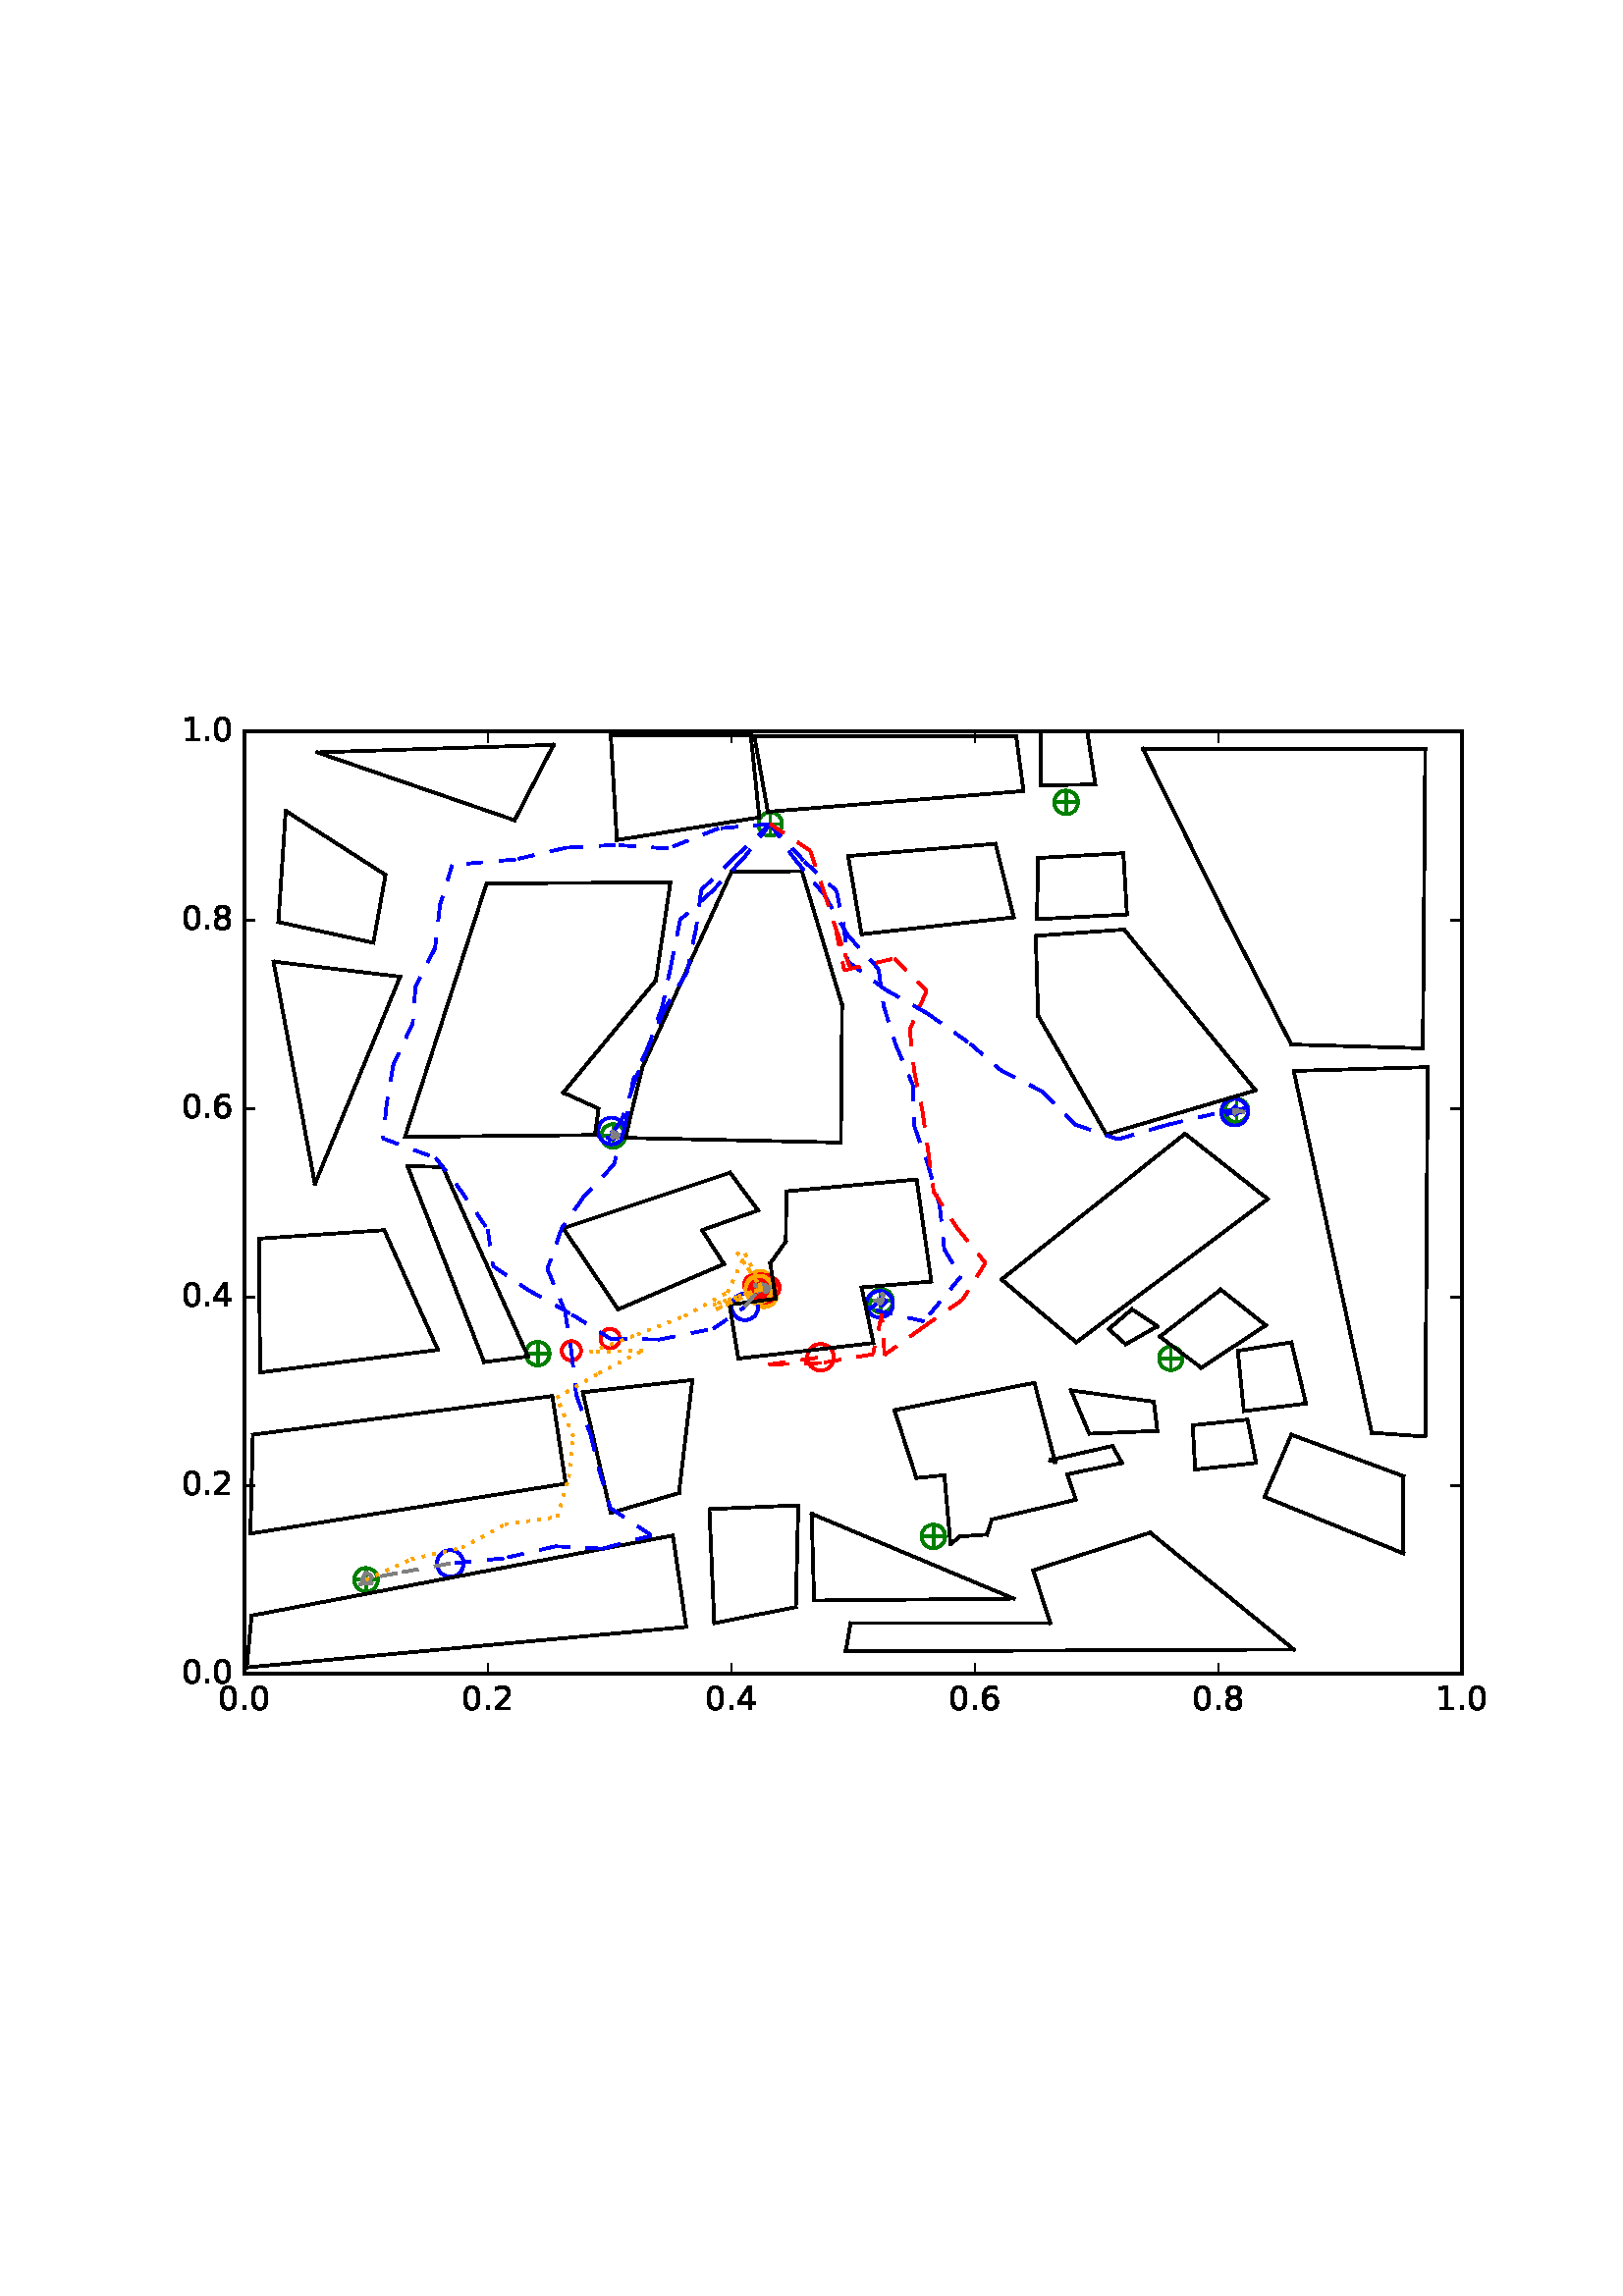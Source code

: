 %!PS-Adobe-3.0 EPSF-3.0
%%Orientation: portrait
%%BoundingBox: 59 205 552 586
%%EndComments
%%BeginProlog
/mpldict 8 dict def
mpldict begin
/m { moveto } bind def
/l { lineto } bind def
/r { rlineto } bind def
/c { curveto } bind def
/cl { closepath } bind def
/box {
m
1 index 0 r
0 exch r
neg 0 r
cl
} bind def
/clipbox {
box
clip
newpath
} bind def
%!PS-Adobe-3.0 Resource-Font
%%Copyright: Copyright (c) 2003 by Bitstream, Inc. All Rights Reserved.
25 dict begin
/_d{bind def}bind def
/_m{moveto}_d
/_l{lineto}_d
/_cl{closepath eofill}_d
/_c{curveto}_d
/_sc{7 -1 roll{setcachedevice}{pop pop pop pop pop pop}ifelse}_d
/_e{exec}_d
/FontName /BitstreamVeraSans-Roman def
/PaintType 0 def
/FontMatrix[.001 0 0 .001 0 0]def
/FontBBox[-183 -236 1287 928]def
/FontType 3 def
/Encoding [ /period /zero /one /two /four /six /eight ] def
/FontInfo 10 dict dup begin
/FamilyName (Bitstream Vera Sans) def
/FullName (Bitstream Vera Sans) def
/Notice (Copyright (c) 2003 by Bitstream, Inc. All Rights Reserved. Bitstream Vera is a trademark of Bitstream, Inc.) def
/Weight (Roman) def
/Version (Release 1.10) def
/ItalicAngle 0.0 def
/isFixedPitch false def
/UnderlinePosition -213 def
/UnderlineThickness 143 def
end readonly def
/CharStrings 7 dict dup begin
/period{318 0 107 0 210 124 _sc
107 124 _m
210 124 _l
210 0 _l
107 0 _l
107 124 _l
_cl}_d
/zero{636 0 66 -13 570 742 _sc
318 664 _m
267 664 229 639 203 589 _c
177 539 165 464 165 364 _c
165 264 177 189 203 139 _c
229 89 267 64 318 64 _c
369 64 407 89 433 139 _c
458 189 471 264 471 364 _c
471 464 458 539 433 589 _c
407 639 369 664 318 664 _c
318 742 _m
399 742 461 709 505 645 _c
548 580 570 486 570 364 _c
570 241 548 147 505 83 _c
461 19 399 -13 318 -13 _c
236 -13 173 19 130 83 _c
87 147 66 241 66 364 _c
66 486 87 580 130 645 _c
173 709 236 742 318 742 _c
_cl}_d
/one{636 0 110 0 544 729 _sc
124 83 _m
285 83 _l
285 639 _l
110 604 _l
110 694 _l
284 729 _l
383 729 _l
383 83 _l
544 83 _l
544 0 _l
124 0 _l
124 83 _l
_cl}_d
/two{{636 0 73 0 536 742 _sc
192 83 _m
536 83 _l
536 0 _l
73 0 _l
73 83 _l
110 121 161 173 226 239 _c
290 304 331 346 348 365 _c
380 400 402 430 414 455 _c
426 479 433 504 433 528 _c
433 566 419 598 392 622 _c
365 646 330 659 286 659 _c
255 659 222 653 188 643 _c
154 632 117 616 78 594 _c
78 694 _l
118 710 155 722 189 730 _c
223 738 255 742 284 742 _c
}_e{359 742 419 723 464 685 _c
509 647 532 597 532 534 _c
532 504 526 475 515 449 _c
504 422 484 390 454 354 _c
446 344 420 317 376 272 _c
332 227 271 164 192 83 _c
_cl}_e}_d
/four{636 0 49 0 580 729 _sc
378 643 _m
129 254 _l
378 254 _l
378 643 _l
352 729 _m
476 729 _l
476 254 _l
580 254 _l
580 172 _l
476 172 _l
476 0 _l
378 0 _l
378 172 _l
49 172 _l
49 267 _l
352 729 _l
_cl}_d
/six{{636 0 70 -13 573 742 _sc
330 404 _m
286 404 251 388 225 358 _c
199 328 186 286 186 234 _c
186 181 199 139 225 109 _c
251 79 286 64 330 64 _c
374 64 409 79 435 109 _c
461 139 474 181 474 234 _c
474 286 461 328 435 358 _c
409 388 374 404 330 404 _c
526 713 _m
526 623 _l
501 635 476 644 451 650 _c
425 656 400 659 376 659 _c
310 659 260 637 226 593 _c
}_e{192 549 172 482 168 394 _c
187 422 211 444 240 459 _c
269 474 301 482 336 482 _c
409 482 467 459 509 415 _c
551 371 573 310 573 234 _c
573 159 550 99 506 54 _c
462 9 403 -13 330 -13 _c
246 -13 181 19 137 83 _c
92 147 70 241 70 364 _c
70 479 97 571 152 639 _c
206 707 280 742 372 742 _c
396 742 421 739 447 735 _c
472 730 498 723 526 713 _c
_cl}_e}_d
/eight{{636 0 68 -13 568 742 _sc
318 346 _m
271 346 234 333 207 308 _c
180 283 167 249 167 205 _c
167 161 180 126 207 101 _c
234 76 271 64 318 64 _c
364 64 401 76 428 102 _c
455 127 469 161 469 205 _c
469 249 455 283 429 308 _c
402 333 365 346 318 346 _c
219 388 _m
177 398 144 418 120 447 _c
96 476 85 511 85 553 _c
85 611 105 657 147 691 _c
188 725 245 742 318 742 _c
}_e{390 742 447 725 489 691 _c
530 657 551 611 551 553 _c
551 511 539 476 515 447 _c
491 418 459 398 417 388 _c
464 377 501 355 528 323 _c
554 291 568 251 568 205 _c
568 134 546 80 503 43 _c
459 5 398 -13 318 -13 _c
237 -13 175 5 132 43 _c
89 80 68 134 68 205 _c
68 251 81 291 108 323 _c
134 355 171 377 219 388 _c
183 544 _m
183 506 194 476 218 455 _c
}_e{242 434 275 424 318 424 _c
360 424 393 434 417 455 _c
441 476 453 506 453 544 _c
453 582 441 611 417 632 _c
393 653 360 664 318 664 _c
275 664 242 653 218 632 _c
194 611 183 582 183 544 _c
_cl}_e}_d
end readonly def

/BuildGlyph
 {exch begin
 CharStrings exch
 2 copy known not{pop /.notdef}if
 true 3 1 roll get exec
 end}_d

/BuildChar {
 1 index /Encoding get exch get
 1 index /BuildGlyph get exec
}_d

FontName currentdict end definefont pop
end
%%EndProlog
mpldict begin
59.28 205.281 translate
493.441 381.438 0 0 clipbox
100000 setmiterlimit
gsave
0 0 m
493.441 0 l
493.441 381.438 l
0 381.438 l
cl
1.000 setgray
fill
grestore
gsave
30.294 22.825 m
476.694 22.825 l
476.694 368.425 l
30.294 368.425 l
cl
1.000 setgray
fill
grestore
1.000 setlinewidth
1 setlinejoin
0 setlinecap
[] 0 setdash
0.000 0.502 0.000 setrgbcolor
gsave
446.4 345.6 30.29 22.83 clipbox
71.398 57.385 m
78.469 57.385 l
74.934 53.849 m
74.934 60.921 l
gsave
fill
grestore
stroke
grestore
0.000 0.500 0.000 setrgbcolor
gsave
446.4 345.6 30.29 22.83 clipbox
74.934 53.055 m
76.082 53.055 77.184 53.511 77.996 54.323 c
78.808 55.135 79.264 56.237 79.264 57.385 c
79.264 58.533 78.808 59.635 77.996 60.447 c
77.184 61.259 76.082 61.715 74.934 61.715 c
73.785 61.715 72.684 61.259 71.872 60.447 c
71.06 59.635 70.604 58.533 70.604 57.385 c
70.604 56.237 71.06 55.135 71.872 54.323 c
72.684 53.511 73.785 53.055 74.934 53.055 c
74.934 53.055 l
cl
stroke
grestore
0.000 0.502 0.000 setrgbcolor
gsave
446.4 345.6 30.29 22.83 clipbox
279.421 73.283 m
286.492 73.283 l
282.956 69.747 m
282.956 76.818 l
gsave
fill
grestore
stroke
grestore
0.000 0.500 0.000 setrgbcolor
gsave
446.4 345.6 30.29 22.83 clipbox
282.956 68.952 m
284.105 68.952 285.206 69.409 286.018 70.221 c
286.83 71.033 287.286 72.134 287.286 73.283 c
287.286 74.431 286.83 75.532 286.018 76.344 c
285.206 77.156 284.105 77.613 282.956 77.613 c
281.808 77.613 280.706 77.156 279.894 76.344 c
279.082 75.532 278.626 74.431 278.626 73.283 c
278.626 72.134 279.082 71.033 279.894 70.221 c
280.706 69.409 281.808 68.952 282.956 68.952 c
282.956 68.952 l
cl
stroke
grestore
0.000 0.502 0.000 setrgbcolor
gsave
446.4 345.6 30.29 22.83 clipbox
366.469 138.601 m
373.54 138.601 l
370.004 135.065 m
370.004 142.137 l
gsave
fill
grestore
stroke
grestore
0.000 0.500 0.000 setrgbcolor
gsave
446.4 345.6 30.29 22.83 clipbox
370.004 134.271 m
371.153 134.271 372.254 134.727 373.066 135.539 c
373.878 136.351 374.334 137.453 374.334 138.601 c
374.334 139.749 373.878 140.851 373.066 141.663 c
372.254 142.475 371.153 142.931 370.004 142.931 c
368.856 142.931 367.754 142.475 366.942 141.663 c
366.13 140.851 365.674 139.749 365.674 138.601 c
365.674 137.453 366.13 136.351 366.942 135.539 c
367.754 134.727 368.856 134.271 370.004 134.271 c
370.004 134.271 l
cl
stroke
grestore
0.000 0.502 0.000 setrgbcolor
gsave
446.4 345.6 30.29 22.83 clipbox
260.225 159.683 m
267.296 159.683 l
263.761 156.147 m
263.761 163.218 l
gsave
fill
grestore
stroke
grestore
0.000 0.500 0.000 setrgbcolor
gsave
446.4 345.6 30.29 22.83 clipbox
263.761 155.352 m
264.909 155.352 266.011 155.809 266.823 156.621 c
267.635 157.433 268.091 158.534 268.091 159.683 c
268.091 160.831 267.635 161.932 266.823 162.744 c
266.011 163.556 264.909 164.013 263.761 164.013 c
262.613 164.013 261.511 163.556 260.699 162.744 c
259.887 161.932 259.431 160.831 259.431 159.683 c
259.431 158.534 259.887 157.433 260.699 156.621 c
261.511 155.809 262.613 155.352 263.761 155.352 c
263.761 155.352 l
cl
stroke
grestore
0.000 0.502 0.000 setrgbcolor
gsave
446.4 345.6 30.29 22.83 clipbox
134.341 140.329 m
141.412 140.329 l
137.876 136.793 m
137.876 143.865 l
gsave
fill
grestore
stroke
grestore
0.000 0.500 0.000 setrgbcolor
gsave
446.4 345.6 30.29 22.83 clipbox
137.876 135.999 m
139.025 135.999 140.126 136.455 140.938 137.267 c
141.75 138.079 142.206 139.181 142.206 140.329 c
142.206 141.477 141.75 142.579 140.938 143.391 c
140.126 144.203 139.025 144.659 137.876 144.659 c
136.728 144.659 135.626 144.203 134.814 143.391 c
134.002 142.579 133.546 141.477 133.546 140.329 c
133.546 139.181 134.002 138.079 134.814 137.267 c
135.626 136.455 136.728 135.999 137.876 135.999 c
137.876 135.999 l
cl
stroke
grestore
0.000 0.502 0.000 setrgbcolor
gsave
446.4 345.6 30.29 22.83 clipbox
216.478 164.175 m
223.549 164.175 l
220.014 160.64 m
220.014 167.711 l
gsave
fill
grestore
stroke
grestore
0.000 0.500 0.000 setrgbcolor
gsave
446.4 345.6 30.29 22.83 clipbox
220.014 159.845 m
221.162 159.845 222.264 160.302 223.076 161.114 c
223.888 161.926 224.344 163.027 224.344 164.175 c
224.344 165.324 223.888 166.425 223.076 167.237 c
222.264 168.049 221.162 168.506 220.014 168.506 c
218.865 168.506 217.764 168.049 216.952 167.237 c
216.14 166.425 215.684 165.324 215.684 164.175 c
215.684 163.027 216.14 161.926 216.952 161.114 c
217.764 160.302 218.865 159.845 220.014 159.845 c
220.014 159.845 l
cl
stroke
grestore
0.000 0.502 0.000 setrgbcolor
gsave
446.4 345.6 30.29 22.83 clipbox
162.017 220.163 m
169.088 220.163 l
165.553 216.627 m
165.553 223.698 l
gsave
fill
grestore
stroke
grestore
0.000 0.500 0.000 setrgbcolor
gsave
446.4 345.6 30.29 22.83 clipbox
165.553 215.832 m
166.701 215.832 167.803 216.289 168.615 217.101 c
169.427 217.913 169.883 219.014 169.883 220.163 c
169.883 221.311 169.427 222.412 168.615 223.224 c
167.803 224.036 166.701 224.493 165.553 224.493 c
164.405 224.493 163.303 224.036 162.491 223.224 c
161.679 222.412 161.223 221.311 161.223 220.163 c
161.223 219.014 161.679 217.913 162.491 217.101 c
163.303 216.289 164.405 215.832 165.553 215.832 c
165.553 215.832 l
cl
stroke
grestore
0.000 0.502 0.000 setrgbcolor
gsave
446.4 345.6 30.29 22.83 clipbox
390.574 229.494 m
397.645 229.494 l
394.11 225.958 m
394.11 233.029 l
gsave
fill
grestore
stroke
grestore
0.000 0.500 0.000 setrgbcolor
gsave
446.4 345.6 30.29 22.83 clipbox
394.11 225.164 m
395.258 225.164 396.36 225.62 397.172 226.432 c
397.984 227.244 398.44 228.345 398.44 229.494 c
398.44 230.642 397.984 231.744 397.172 232.556 c
396.36 233.368 395.258 233.824 394.11 233.824 c
392.961 233.824 391.86 233.368 391.048 232.556 c
390.236 231.744 389.78 230.642 389.78 229.494 c
389.78 228.345 390.236 227.244 391.048 226.432 c
391.86 225.62 392.961 225.164 394.11 225.164 c
394.11 225.164 l
cl
stroke
grestore
0.000 0.502 0.000 setrgbcolor
gsave
446.4 345.6 30.29 22.83 clipbox
328.078 342.505 m
335.149 342.505 l
331.614 338.969 m
331.614 346.041 l
gsave
fill
grestore
stroke
grestore
0.000 0.500 0.000 setrgbcolor
gsave
446.4 345.6 30.29 22.83 clipbox
331.614 338.175 m
332.762 338.175 333.864 338.631 334.676 339.443 c
335.488 340.255 335.944 341.357 335.944 342.505 c
335.944 343.653 335.488 344.755 334.676 345.567 c
333.864 346.379 332.762 346.835 331.614 346.835 c
330.465 346.835 329.364 346.379 328.552 345.567 c
327.74 344.755 327.284 343.653 327.284 342.505 c
327.284 341.357 327.74 340.255 328.552 339.443 c
329.364 338.631 330.465 338.175 331.614 338.175 c
331.614 338.175 l
cl
stroke
grestore
0.000 0.502 0.000 setrgbcolor
gsave
446.4 345.6 30.29 22.83 clipbox
219.603 334.556 m
226.674 334.556 l
223.139 331.021 m
223.139 338.092 l
gsave
fill
grestore
stroke
grestore
0.000 0.500 0.000 setrgbcolor
gsave
446.4 345.6 30.29 22.83 clipbox
223.139 330.226 m
224.287 330.226 225.388 330.682 226.2 331.494 c
227.012 332.306 227.469 333.408 227.469 334.556 c
227.469 335.705 227.012 336.806 226.2 337.618 c
225.388 338.43 224.287 338.886 223.139 338.886 c
221.99 338.886 220.889 338.43 220.077 337.618 c
219.265 336.806 218.808 335.705 218.808 334.556 c
218.808 333.408 219.265 332.306 220.077 331.494 c
220.889 330.682 221.99 330.226 223.139 330.226 c
223.139 330.226 l
cl
stroke
grestore
1.000 0.647 0.000 setrgbcolor
gsave
446.4 345.6 30.29 22.83 clipbox
219.361 158.23 m
220.654 158.23 221.893 158.743 222.807 159.657 c
223.721 160.571 224.235 161.811 224.235 163.103 c
224.235 164.396 223.721 165.635 222.807 166.549 c
221.893 167.463 220.654 167.977 219.361 167.977 c
218.069 167.977 216.829 167.463 215.915 166.549 c
215.001 165.635 214.488 164.396 214.488 163.103 c
214.488 161.811 215.001 160.571 215.915 159.657 c
216.829 158.743 218.069 158.23 219.361 158.23 c
219.361 158.23 l
cl
stroke
grestore
0.000 0.000 1.000 setrgbcolor
gsave
446.4 345.6 30.29 22.83 clipbox
393.388 224.003 m
394.681 224.003 395.92 224.516 396.834 225.43 c
397.748 226.344 398.262 227.584 398.262 228.876 c
398.262 230.168 397.748 231.408 396.834 232.322 c
395.92 233.236 394.681 233.749 393.388 233.749 c
392.096 233.749 390.856 233.236 389.942 232.322 c
389.028 231.408 388.515 230.168 388.515 228.876 c
388.515 227.584 389.028 226.344 389.942 225.43 c
390.856 224.516 392.096 224.003 393.388 224.003 c
393.388 224.003 l
cl
stroke
grestore
1.000 0.647 0.000 setrgbcolor
gsave
446.4 345.6 30.29 22.83 clipbox
220.807 157.355 m
222.099 157.355 223.339 157.869 224.253 158.783 c
225.167 159.696 225.68 160.936 225.68 162.229 c
225.68 163.521 225.167 164.761 224.253 165.675 c
223.339 166.589 222.099 167.102 220.807 167.102 c
219.514 167.102 218.275 166.589 217.361 165.675 c
216.447 164.761 215.934 163.521 215.934 162.229 c
215.934 160.936 216.447 159.696 217.361 158.783 c
218.275 157.869 219.514 157.355 220.807 157.355 c
220.807 157.355 l
cl
stroke
grestore
0.000 0.000 1.000 setrgbcolor
gsave
446.4 345.6 30.29 22.83 clipbox
164.892 217.125 m
166.184 217.125 167.424 217.638 168.338 218.552 c
169.252 219.466 169.765 220.706 169.765 221.998 c
169.765 223.291 169.252 224.53 168.338 225.444 c
167.424 226.358 166.184 226.872 164.892 226.872 c
163.599 226.872 162.36 226.358 161.446 225.444 c
160.532 224.53 160.018 223.291 160.018 221.998 c
160.018 220.706 160.532 219.466 161.446 218.552 c
162.36 217.638 163.599 217.125 164.892 217.125 c
164.892 217.125 l
cl
stroke
grestore
1.000 0.647 0.000 setrgbcolor
gsave
446.4 345.6 30.29 22.83 clipbox
219.379 160.927 m
220.671 160.927 221.911 161.441 222.825 162.355 c
223.739 163.269 224.252 164.508 224.252 165.801 c
224.252 167.093 223.739 168.333 222.825 169.247 c
221.911 170.161 220.671 170.674 219.379 170.674 c
218.087 170.674 216.847 170.161 215.933 169.247 c
215.019 168.333 214.506 167.093 214.506 165.801 c
214.506 164.508 215.019 163.269 215.933 162.355 c
216.847 161.441 218.087 160.927 219.379 160.927 c
219.379 160.927 l
cl
stroke
grestore
1.000 0.000 0.000 setrgbcolor
gsave
446.4 345.6 30.29 22.83 clipbox
164.434 142.321 m
165.372 142.321 166.271 142.694 166.934 143.357 c
167.597 144.02 167.97 144.919 167.97 145.857 c
167.97 146.794 167.597 147.694 166.934 148.357 c
166.271 149.02 165.372 149.392 164.434 149.392 c
163.497 149.392 162.597 149.02 161.934 148.357 c
161.271 147.694 160.899 146.794 160.899 145.857 c
160.899 144.919 161.271 144.02 161.934 143.357 c
162.597 142.694 163.497 142.321 164.434 142.321 c
164.434 142.321 l
cl
stroke
grestore
0.000 0.000 1.000 setrgbcolor
gsave
446.4 345.6 30.29 22.83 clipbox
213.857 152.622 m
215.149 152.622 216.389 153.136 217.303 154.05 c
218.217 154.964 218.73 156.203 218.73 157.496 c
218.73 158.788 218.217 160.028 217.303 160.942 c
216.389 161.856 215.149 162.369 213.857 162.369 c
212.564 162.369 211.325 161.856 210.411 160.942 c
209.497 160.028 208.983 158.788 208.983 157.496 c
208.983 156.203 209.497 154.964 210.411 154.05 c
211.325 153.136 212.564 152.622 213.857 152.622 c
213.857 152.622 l
cl
stroke
grestore
1.000 0.000 0.000 setrgbcolor
gsave
446.4 345.6 30.29 22.83 clipbox
218.803 160.316 m
219.741 160.316 220.64 160.689 221.303 161.352 c
221.966 162.015 222.339 162.914 222.339 163.852 c
222.339 164.79 221.966 165.689 221.303 166.352 c
220.64 167.015 219.741 167.387 218.803 167.387 c
217.866 167.387 216.966 167.015 216.303 166.352 c
215.64 165.689 215.268 164.79 215.268 163.852 c
215.268 162.914 215.64 162.015 216.303 161.352 c
216.966 160.689 217.866 160.316 218.803 160.316 c
218.803 160.316 l
cl
stroke
grestore
gsave
446.4 345.6 30.29 22.83 clipbox
221.571 162.257 m
222.508 162.257 223.408 162.63 224.071 163.293 c
224.734 163.956 225.106 164.855 225.106 165.793 c
225.106 166.731 224.734 167.63 224.071 168.293 c
223.408 168.956 222.508 169.329 221.571 169.329 c
220.633 169.329 219.734 168.956 219.071 168.293 c
218.408 167.63 218.035 166.731 218.035 165.793 c
218.035 164.855 218.408 163.956 219.071 163.293 c
219.734 162.63 220.633 162.257 221.571 162.257 c
221.571 162.257 l
cl
stroke
grestore
gsave
446.4 345.6 30.29 22.83 clipbox
218.403 160.45 m
219.34 160.45 220.24 160.822 220.903 161.485 c
221.566 162.148 221.938 163.048 221.938 163.985 c
221.938 164.923 221.566 165.822 220.903 166.485 c
220.24 167.148 219.34 167.521 218.403 167.521 c
217.465 167.521 216.566 167.148 215.903 166.485 c
215.24 165.822 214.867 164.923 214.867 163.985 c
214.867 163.048 215.24 162.148 215.903 161.485 c
216.566 160.822 217.465 160.45 218.403 160.45 c
218.403 160.45 l
cl
stroke
grestore
gsave
446.4 345.6 30.29 22.83 clipbox
219.06 159.322 m
219.998 159.322 220.897 159.695 221.56 160.358 c
222.223 161.021 222.596 161.92 222.596 162.858 c
222.596 163.795 222.223 164.695 221.56 165.358 c
220.897 166.021 219.998 166.393 219.06 166.393 c
218.123 166.393 217.223 166.021 216.56 165.358 c
215.897 164.695 215.525 163.795 215.525 162.858 c
215.525 161.92 215.897 161.021 216.56 160.358 c
217.223 159.695 218.123 159.322 219.06 159.322 c
219.06 159.322 l
cl
stroke
grestore
gsave
446.4 345.6 30.29 22.83 clipbox
219.748 162.368 m
220.685 162.368 221.585 162.741 222.248 163.404 c
222.911 164.067 223.283 164.966 223.283 165.904 c
223.283 166.842 222.911 167.741 222.248 168.404 c
221.585 169.067 220.685 169.44 219.748 169.44 c
218.81 169.44 217.911 169.067 217.248 168.404 c
216.585 167.741 216.212 166.842 216.212 165.904 c
216.212 164.966 216.585 164.067 217.248 163.404 c
217.911 162.741 218.81 162.368 219.748 162.368 c
219.748 162.368 l
cl
stroke
grestore
gsave
446.4 345.6 30.29 22.83 clipbox
223.055 161.057 m
223.993 161.057 224.892 161.43 225.555 162.093 c
226.218 162.756 226.591 163.655 226.591 164.593 c
226.591 165.53 226.218 166.43 225.555 167.093 c
224.892 167.756 223.993 168.128 223.055 168.128 c
222.117 168.128 221.218 167.756 220.555 167.093 c
219.892 166.43 219.52 165.53 219.52 164.593 c
219.52 163.655 219.892 162.756 220.555 162.093 c
221.218 161.43 222.117 161.057 223.055 161.057 c
223.055 161.057 l
cl
stroke
grestore
gsave
446.4 345.6 30.29 22.83 clipbox
221.425 159.093 m
222.362 159.093 223.262 159.465 223.925 160.128 c
224.588 160.791 224.96 161.691 224.96 162.628 c
224.96 163.566 224.588 164.465 223.925 165.128 c
223.262 165.791 222.362 166.164 221.425 166.164 c
220.487 166.164 219.588 165.791 218.925 165.128 c
218.262 164.465 217.889 163.566 217.889 162.628 c
217.889 161.691 218.262 160.791 218.925 160.128 c
219.588 159.465 220.487 159.093 221.425 159.093 c
221.425 159.093 l
cl
stroke
grestore
gsave
446.4 345.6 30.29 22.83 clipbox
221.155 161.167 m
222.092 161.167 222.992 161.54 223.655 162.203 c
224.318 162.866 224.69 163.765 224.69 164.703 c
224.69 165.64 224.318 166.54 223.655 167.203 c
222.992 167.866 222.092 168.238 221.155 168.238 c
220.217 168.238 219.318 167.866 218.655 167.203 c
217.992 166.54 217.619 165.64 217.619 164.703 c
217.619 163.765 217.992 162.866 218.655 162.203 c
219.318 161.54 220.217 161.167 221.155 161.167 c
221.155 161.167 l
cl
stroke
grestore
gsave
446.4 345.6 30.29 22.83 clipbox
221.285 159.26 m
222.223 159.26 223.122 159.632 223.785 160.295 c
224.448 160.958 224.821 161.858 224.821 162.795 c
224.821 163.733 224.448 164.632 223.785 165.295 c
223.122 165.958 222.223 166.331 221.285 166.331 c
220.348 166.331 219.448 165.958 218.785 165.295 c
218.122 164.632 217.75 163.733 217.75 162.795 c
217.75 161.858 218.122 160.958 218.785 160.295 c
219.448 159.632 220.348 159.26 221.285 159.26 c
221.285 159.26 l
cl
stroke
grestore
gsave
446.4 345.6 30.29 22.83 clipbox
220.646 160.607 m
221.584 160.607 222.483 160.98 223.146 161.643 c
223.809 162.306 224.182 163.205 224.182 164.143 c
224.182 165.081 223.809 165.98 223.146 166.643 c
222.483 167.306 221.584 167.678 220.646 167.678 c
219.708 167.678 218.809 167.306 218.146 166.643 c
217.483 165.98 217.11 165.081 217.11 164.143 c
217.11 163.205 217.483 162.306 218.146 161.643 c
218.809 160.98 219.708 160.607 220.646 160.607 c
220.646 160.607 l
cl
stroke
grestore
gsave
446.4 345.6 30.29 22.83 clipbox
219.499 160.792 m
220.437 160.792 221.336 161.165 221.999 161.828 c
222.662 162.491 223.035 163.39 223.035 164.328 c
223.035 165.266 222.662 166.165 221.999 166.828 c
221.336 167.491 220.437 167.863 219.499 167.863 c
218.562 167.863 217.662 167.491 216.999 166.828 c
216.336 166.165 215.964 165.266 215.964 164.328 c
215.964 163.39 216.336 162.491 216.999 161.828 c
217.662 161.165 218.562 160.792 219.499 160.792 c
219.499 160.792 l
cl
stroke
grestore
gsave
446.4 345.6 30.29 22.83 clipbox
217.077 162.069 m
218.014 162.069 218.914 162.441 219.577 163.104 c
220.24 163.767 220.612 164.667 220.612 165.604 c
220.612 166.542 220.24 167.441 219.577 168.104 c
218.914 168.767 218.014 169.14 217.077 169.14 c
216.139 169.14 215.24 168.767 214.577 168.104 c
213.914 167.441 213.541 166.542 213.541 165.604 c
213.541 164.667 213.914 163.767 214.577 163.104 c
215.24 162.441 216.139 162.069 217.077 162.069 c
217.077 162.069 l
cl
stroke
grestore
gsave
446.4 345.6 30.29 22.83 clipbox
220.48 161.166 m
221.418 161.166 222.317 161.539 222.98 162.202 c
223.643 162.865 224.016 163.764 224.016 164.702 c
224.016 165.64 223.643 166.539 222.98 167.202 c
222.317 167.865 221.418 168.237 220.48 168.237 c
219.543 168.237 218.643 167.865 217.98 167.202 c
217.317 166.539 216.945 165.64 216.945 164.702 c
216.945 163.764 217.317 162.865 217.98 162.202 c
218.643 161.539 219.543 161.166 220.48 161.166 c
220.48 161.166 l
cl
stroke
grestore
gsave
446.4 345.6 30.29 22.83 clipbox
219.676 160.202 m
220.613 160.202 221.513 160.574 222.176 161.237 c
222.839 161.9 223.211 162.799 223.211 163.737 c
223.211 164.675 222.839 165.574 222.176 166.237 c
221.513 166.9 220.613 167.273 219.676 167.273 c
218.738 167.273 217.839 166.9 217.176 166.237 c
216.513 165.574 216.14 164.675 216.14 163.737 c
216.14 162.799 216.513 161.9 217.176 161.237 c
217.839 160.574 218.738 160.202 219.676 160.202 c
219.676 160.202 l
cl
stroke
grestore
gsave
446.4 345.6 30.29 22.83 clipbox
220.398 161.139 m
221.336 161.139 222.235 161.512 222.898 162.175 c
223.561 162.838 223.934 163.737 223.934 164.675 c
223.934 165.612 223.561 166.512 222.898 167.175 c
222.235 167.838 221.336 168.21 220.398 168.21 c
219.461 168.21 218.561 167.838 217.898 167.175 c
217.235 166.512 216.863 165.612 216.863 164.675 c
216.863 163.737 217.235 162.838 217.898 162.175 c
218.561 161.512 219.461 161.139 220.398 161.139 c
220.398 161.139 l
cl
stroke
grestore
1.000 0.647 0.000 setrgbcolor
gsave
446.4 345.6 30.29 22.83 clipbox
218.981 159.083 m
220.274 159.083 221.513 159.596 222.427 160.51 c
223.341 161.424 223.855 162.664 223.855 163.956 c
223.855 165.249 223.341 166.489 222.427 167.402 c
221.513 168.316 220.274 168.83 218.981 168.83 c
217.689 168.83 216.449 168.316 215.535 167.402 c
214.621 166.489 214.108 165.249 214.108 163.956 c
214.108 162.664 214.621 161.424 215.535 160.51 c
216.449 159.596 217.689 159.083 218.981 159.083 c
218.981 159.083 l
cl
stroke
grestore
1.000 0.000 0.000 setrgbcolor
gsave
446.4 345.6 30.29 22.83 clipbox
150.218 137.824 m
151.156 137.824 152.055 138.197 152.718 138.86 c
153.381 139.523 153.754 140.422 153.754 141.36 c
153.754 142.297 153.381 143.197 152.718 143.86 c
152.055 144.523 151.156 144.895 150.218 144.895 c
149.28 144.895 148.381 144.523 147.718 143.86 c
147.055 143.197 146.682 142.297 146.682 141.36 c
146.682 140.422 147.055 139.523 147.718 138.86 c
148.381 138.197 149.28 137.824 150.218 137.824 c
150.218 137.824 l
cl
stroke
grestore
0.000 0.000 1.000 setrgbcolor
gsave
446.4 345.6 30.29 22.83 clipbox
105.829 58.503 m
107.121 58.503 108.361 59.016 109.275 59.93 c
110.189 60.844 110.702 62.084 110.702 63.376 c
110.702 64.668 110.189 65.908 109.275 66.822 c
108.361 67.736 107.121 68.249 105.829 68.249 c
104.537 68.249 103.297 67.736 102.383 66.822 c
101.469 65.908 100.956 64.668 100.956 63.376 c
100.956 62.084 101.469 60.844 102.383 59.93 c
103.297 59.016 104.537 58.503 105.829 58.503 c
105.829 58.503 l
cl
stroke
grestore
1.000 0.647 0.000 setrgbcolor
gsave
446.4 345.6 30.29 22.83 clipbox
218.953 159.221 m
220.246 159.221 221.485 159.734 222.399 160.648 c
223.313 161.562 223.827 162.802 223.827 164.094 c
223.827 165.387 223.313 166.626 222.399 167.54 c
221.485 168.454 220.246 168.968 218.953 168.968 c
217.661 168.968 216.421 168.454 215.507 167.54 c
214.593 166.626 214.08 165.387 214.08 164.094 c
214.08 162.802 214.593 161.562 215.507 160.648 c
216.421 159.734 217.661 159.221 218.953 159.221 c
218.953 159.221 l
cl
stroke
grestore
0.000 0.000 1.000 setrgbcolor
gsave
446.4 345.6 30.29 22.83 clipbox
263.277 153.57 m
264.569 153.57 265.809 154.083 266.723 154.997 c
267.637 155.911 268.15 157.151 268.15 158.443 c
268.15 159.736 267.637 160.976 266.723 161.889 c
265.809 162.803 264.569 163.317 263.277 163.317 c
261.984 163.317 260.745 162.803 259.831 161.889 c
258.917 160.976 258.404 159.736 258.404 158.443 c
258.404 157.151 258.917 155.911 259.831 154.997 c
260.745 154.083 261.984 153.57 263.277 153.57 c
263.277 153.57 l
cl
stroke
grestore
1.000 0.000 0.000 setrgbcolor
gsave
446.4 345.6 30.29 22.83 clipbox
241.596 134.122 m
242.888 134.122 244.128 134.635 245.042 135.549 c
245.955 136.463 246.469 137.703 246.469 138.995 c
246.469 140.288 245.955 141.527 245.042 142.441 c
244.128 143.355 242.888 143.869 241.596 143.869 c
240.303 143.869 239.063 143.355 238.15 142.441 c
237.236 141.527 236.722 140.288 236.722 138.995 c
236.722 137.703 237.236 136.463 238.15 135.549 c
239.063 134.635 240.303 134.122 241.596 134.122 c
241.596 134.122 l
cl
stroke
grestore
2 setlinecap
0.000 setgray
gsave
446.4 345.6 30.29 22.83 clipbox
211.421 138.515 m
260.971 144.217 l
stroke
grestore
gsave
446.4 345.6 30.29 22.83 clipbox
260.971 144.217 m
260.971 144.217 l
stroke
grestore
gsave
446.4 345.6 30.29 22.83 clipbox
260.971 144.217 m
260.971 144.217 l
stroke
grestore
gsave
446.4 345.6 30.29 22.83 clipbox
260.971 144.217 m
256.619 164.607 l
stroke
grestore
gsave
446.4 345.6 30.29 22.83 clipbox
256.619 164.607 m
256.619 164.607 l
stroke
grestore
gsave
446.4 345.6 30.29 22.83 clipbox
256.619 164.607 m
256.619 164.607 l
stroke
grestore
gsave
446.4 345.6 30.29 22.83 clipbox
256.619 164.607 m
282.175 166.767 l
stroke
grestore
gsave
446.4 345.6 30.29 22.83 clipbox
282.175 166.767 m
282.175 166.767 l
stroke
grestore
gsave
446.4 345.6 30.29 22.83 clipbox
282.175 166.767 m
282.175 166.767 l
stroke
grestore
gsave
446.4 345.6 30.29 22.83 clipbox
282.175 166.767 m
276.818 204.179 l
stroke
grestore
gsave
446.4 345.6 30.29 22.83 clipbox
276.818 204.179 m
276.818 204.179 l
stroke
grestore
gsave
446.4 345.6 30.29 22.83 clipbox
276.818 204.179 m
276.818 204.179 l
stroke
grestore
gsave
446.4 345.6 30.29 22.83 clipbox
276.818 204.179 m
229.053 199.859 l
stroke
grestore
gsave
446.4 345.6 30.29 22.83 clipbox
229.053 199.859 m
229.053 199.859 l
stroke
grestore
gsave
446.4 345.6 30.29 22.83 clipbox
229.053 199.859 m
229.053 199.859 l
stroke
grestore
gsave
446.4 345.6 30.29 22.83 clipbox
229.053 199.859 m
228.83 181.455 l
stroke
grestore
gsave
446.4 345.6 30.29 22.83 clipbox
228.83 181.455 m
228.83 181.455 l
stroke
grestore
gsave
446.4 345.6 30.29 22.83 clipbox
228.83 181.455 m
228.83 181.455 l
stroke
grestore
gsave
446.4 345.6 30.29 22.83 clipbox
228.83 181.455 m
223.139 173.42 l
stroke
grestore
gsave
446.4 345.6 30.29 22.83 clipbox
223.139 173.42 m
223.139 173.42 l
stroke
grestore
gsave
446.4 345.6 30.29 22.83 clipbox
223.139 173.42 m
223.139 173.42 l
stroke
grestore
gsave
446.4 345.6 30.29 22.83 clipbox
223.139 173.42 m
225.147 160.46 l
stroke
grestore
gsave
446.4 345.6 30.29 22.83 clipbox
225.147 160.46 m
225.147 160.46 l
stroke
grestore
gsave
446.4 345.6 30.29 22.83 clipbox
225.147 160.46 m
225.147 160.46 l
stroke
grestore
gsave
446.4 345.6 30.29 22.83 clipbox
225.147 160.46 m
208.184 158.3 l
stroke
grestore
gsave
446.4 345.6 30.29 22.83 clipbox
208.184 158.3 m
208.184 158.3 l
stroke
grestore
gsave
446.4 345.6 30.29 22.83 clipbox
208.184 158.3 m
211.421 138.515 l
stroke
grestore
gsave
446.4 345.6 30.29 22.83 clipbox
335.332 144.476 m
307.955 167.517 l
stroke
grestore
gsave
446.4 345.6 30.29 22.83 clipbox
307.955 167.517 m
307.955 167.517 l
stroke
grestore
gsave
446.4 345.6 30.29 22.83 clipbox
307.955 167.517 m
307.955 167.517 l
stroke
grestore
gsave
446.4 345.6 30.29 22.83 clipbox
307.955 167.517 m
375.214 220.968 l
stroke
grestore
gsave
446.4 345.6 30.29 22.83 clipbox
375.214 220.968 m
375.214 220.968 l
stroke
grestore
gsave
446.4 345.6 30.29 22.83 clipbox
375.214 220.968 m
375.214 220.968 l
stroke
grestore
gsave
446.4 345.6 30.29 22.83 clipbox
375.214 220.968 m
405.569 197.007 l
stroke
grestore
gsave
446.4 345.6 30.29 22.83 clipbox
405.569 197.007 m
405.569 197.007 l
stroke
grestore
gsave
446.4 345.6 30.29 22.83 clipbox
405.569 197.007 m
335.332 144.476 l
stroke
grestore
gsave
446.4 345.6 30.29 22.83 clipbox
33.419 110.607 m
143.233 124.777 l
stroke
grestore
gsave
446.4 345.6 30.29 22.83 clipbox
143.233 124.777 m
143.233 124.777 l
stroke
grestore
gsave
446.4 345.6 30.29 22.83 clipbox
143.233 124.777 m
143.233 124.777 l
stroke
grestore
gsave
446.4 345.6 30.29 22.83 clipbox
143.233 124.777 m
148.143 92.636 l
stroke
grestore
gsave
446.4 345.6 30.29 22.83 clipbox
148.143 92.636 m
148.143 92.636 l
stroke
grestore
gsave
446.4 345.6 30.29 22.83 clipbox
148.143 92.636 m
148.143 92.636 l
stroke
grestore
gsave
446.4 345.6 30.29 22.83 clipbox
148.143 92.636 m
32.526 74.319 l
stroke
grestore
gsave
446.4 345.6 30.29 22.83 clipbox
32.526 74.319 m
32.526 74.319 l
stroke
grestore
gsave
446.4 345.6 30.29 22.83 clipbox
32.526 74.319 m
33.419 110.607 l
stroke
grestore
gsave
446.4 345.6 30.29 22.83 clipbox
154.393 126.159 m
194.569 130.652 l
stroke
grestore
gsave
446.4 345.6 30.29 22.83 clipbox
194.569 130.652 m
194.569 130.652 l
stroke
grestore
gsave
446.4 345.6 30.29 22.83 clipbox
194.569 130.652 m
194.569 130.652 l
stroke
grestore
gsave
446.4 345.6 30.29 22.83 clipbox
194.569 130.652 m
189.659 89.18 l
stroke
grestore
gsave
446.4 345.6 30.29 22.83 clipbox
189.659 89.18 m
189.659 89.18 l
stroke
grestore
gsave
446.4 345.6 30.29 22.83 clipbox
189.659 89.18 m
189.659 89.18 l
stroke
grestore
gsave
446.4 345.6 30.29 22.83 clipbox
189.659 89.18 m
164.66 81.923 l
stroke
grestore
gsave
446.4 345.6 30.29 22.83 clipbox
164.66 81.923 m
164.66 81.923 l
stroke
grestore
gsave
446.4 345.6 30.29 22.83 clipbox
164.66 81.923 m
154.393 126.159 l
stroke
grestore
gsave
446.4 345.6 30.29 22.83 clipbox
32.972 44.252 m
187.427 73.628 l
stroke
grestore
gsave
446.4 345.6 30.29 22.83 clipbox
187.427 73.628 m
187.427 73.628 l
stroke
grestore
gsave
446.4 345.6 30.29 22.83 clipbox
187.427 73.628 m
187.427 73.628 l
stroke
grestore
gsave
446.4 345.6 30.29 22.83 clipbox
187.427 73.628 m
192.337 40.105 l
stroke
grestore
gsave
446.4 345.6 30.29 22.83 clipbox
192.337 40.105 m
192.337 40.105 l
stroke
grestore
gsave
446.4 345.6 30.29 22.83 clipbox
192.337 40.105 m
192.337 40.105 l
stroke
grestore
gsave
446.4 345.6 30.29 22.83 clipbox
192.337 40.105 m
31.187 25.244 l
stroke
grestore
gsave
446.4 345.6 30.29 22.83 clipbox
31.187 25.244 m
31.187 25.244 l
stroke
grestore
gsave
446.4 345.6 30.29 22.83 clipbox
31.187 25.244 m
32.972 44.252 l
stroke
grestore
gsave
446.4 345.6 30.29 22.83 clipbox
200.819 83.305 m
202.604 41.487 l
stroke
grestore
gsave
446.4 345.6 30.29 22.83 clipbox
202.604 41.487 m
202.604 41.487 l
stroke
grestore
gsave
446.4 345.6 30.29 22.83 clipbox
202.604 41.487 m
202.604 41.487 l
stroke
grestore
gsave
446.4 345.6 30.29 22.83 clipbox
202.604 41.487 m
232.513 47.363 l
stroke
grestore
gsave
446.4 345.6 30.29 22.83 clipbox
232.513 47.363 m
232.513 47.363 l
stroke
grestore
gsave
446.4 345.6 30.29 22.83 clipbox
232.513 47.363 m
232.513 47.363 l
stroke
grestore
gsave
446.4 345.6 30.29 22.83 clipbox
232.513 47.363 m
233.406 84.687 l
stroke
grestore
gsave
446.4 345.6 30.29 22.83 clipbox
233.406 84.687 m
233.406 84.687 l
stroke
grestore
gsave
446.4 345.6 30.29 22.83 clipbox
233.406 84.687 m
200.819 83.305 l
stroke
grestore
gsave
446.4 345.6 30.29 22.83 clipbox
238.316 81.577 m
239.209 49.782 l
stroke
grestore
gsave
446.4 345.6 30.29 22.83 clipbox
239.209 49.782 m
239.209 49.782 l
stroke
grestore
gsave
446.4 345.6 30.29 22.83 clipbox
239.209 49.782 m
239.209 49.782 l
stroke
grestore
gsave
446.4 345.6 30.29 22.83 clipbox
239.209 49.782 m
312.419 50.473 l
stroke
grestore
gsave
446.4 345.6 30.29 22.83 clipbox
312.419 50.473 m
312.419 50.473 l
stroke
grestore
gsave
446.4 345.6 30.29 22.83 clipbox
312.419 50.473 m
238.316 81.577 l
stroke
grestore
gsave
446.4 345.6 30.29 22.83 clipbox
268.671 119.593 m
276.707 94.71 l
stroke
grestore
gsave
446.4 345.6 30.29 22.83 clipbox
276.707 94.71 m
276.707 94.71 l
stroke
grestore
gsave
446.4 345.6 30.29 22.83 clipbox
276.707 94.71 m
276.707 94.71 l
stroke
grestore
gsave
446.4 345.6 30.29 22.83 clipbox
276.707 94.71 m
286.974 95.747 l
stroke
grestore
gsave
446.4 345.6 30.29 22.83 clipbox
286.974 95.747 m
286.974 95.747 l
stroke
grestore
gsave
446.4 345.6 30.29 22.83 clipbox
286.974 95.747 m
286.974 95.747 l
stroke
grestore
gsave
446.4 345.6 30.29 22.83 clipbox
286.974 95.747 m
289.206 70.518 l
stroke
grestore
gsave
446.4 345.6 30.29 22.83 clipbox
289.206 70.518 m
290.991 71.9 l
stroke
grestore
gsave
446.4 345.6 30.29 22.83 clipbox
290.991 71.9 m
292.777 73.283 l
stroke
grestore
gsave
446.4 345.6 30.29 22.83 clipbox
292.777 73.283 m
302.598 73.974 l
stroke
grestore
gsave
446.4 345.6 30.29 22.83 clipbox
302.598 73.974 m
302.598 73.974 l
stroke
grestore
gsave
446.4 345.6 30.29 22.83 clipbox
302.598 73.974 m
302.598 73.974 l
stroke
grestore
gsave
446.4 345.6 30.29 22.83 clipbox
302.598 73.974 m
304.383 79.503 l
stroke
grestore
gsave
446.4 345.6 30.29 22.83 clipbox
304.383 79.503 m
304.383 79.503 l
stroke
grestore
gsave
446.4 345.6 30.29 22.83 clipbox
304.383 79.503 m
304.383 79.503 l
stroke
grestore
gsave
446.4 345.6 30.29 22.83 clipbox
304.383 79.503 m
335.185 86.761 l
stroke
grestore
gsave
446.4 345.6 30.29 22.83 clipbox
335.185 86.761 m
335.185 86.761 l
stroke
grestore
gsave
446.4 345.6 30.29 22.83 clipbox
335.185 86.761 m
335.185 86.761 l
stroke
grestore
gsave
446.4 345.6 30.29 22.83 clipbox
335.185 86.761 m
332.06 96.092 l
stroke
grestore
gsave
446.4 345.6 30.29 22.83 clipbox
332.06 96.092 m
332.06 96.092 l
stroke
grestore
gsave
446.4 345.6 30.29 22.83 clipbox
332.06 96.092 m
332.06 96.092 l
stroke
grestore
gsave
446.4 345.6 30.29 22.83 clipbox
332.06 96.092 m
352.148 100.239 l
stroke
grestore
gsave
446.4 345.6 30.29 22.83 clipbox
352.148 100.239 m
352.148 100.239 l
stroke
grestore
gsave
446.4 345.6 30.29 22.83 clipbox
352.148 100.239 m
352.148 100.239 l
stroke
grestore
gsave
446.4 345.6 30.29 22.83 clipbox
352.148 100.239 m
348.577 106.46 l
stroke
grestore
gsave
446.4 345.6 30.29 22.83 clipbox
348.577 106.46 m
348.577 106.46 l
stroke
grestore
gsave
446.4 345.6 30.29 22.83 clipbox
348.577 106.46 m
348.577 106.46 l
stroke
grestore
gsave
446.4 345.6 30.29 22.83 clipbox
348.577 106.46 m
325.811 101.276 l
stroke
grestore
gsave
446.4 345.6 30.29 22.83 clipbox
325.811 101.276 m
326.703 100.931 l
stroke
grestore
gsave
446.4 345.6 30.29 22.83 clipbox
326.703 100.931 m
327.596 100.585 l
stroke
grestore
gsave
446.4 345.6 30.29 22.83 clipbox
327.596 100.585 m
320.007 129.615 l
stroke
grestore
gsave
446.4 345.6 30.29 22.83 clipbox
320.007 129.615 m
320.007 129.615 l
stroke
grestore
gsave
446.4 345.6 30.29 22.83 clipbox
320.007 129.615 m
268.671 119.593 l
stroke
grestore
gsave
446.4 345.6 30.29 22.83 clipbox
333.399 126.851 m
340.095 110.953 l
stroke
grestore
gsave
446.4 345.6 30.29 22.83 clipbox
340.095 110.953 m
340.095 110.953 l
stroke
grestore
gsave
446.4 345.6 30.29 22.83 clipbox
340.095 110.953 m
340.095 110.953 l
stroke
grestore
gsave
446.4 345.6 30.29 22.83 clipbox
340.095 110.953 m
365.094 111.99 l
stroke
grestore
gsave
446.4 345.6 30.29 22.83 clipbox
365.094 111.99 m
365.094 111.99 l
stroke
grestore
gsave
446.4 345.6 30.29 22.83 clipbox
365.094 111.99 m
365.094 111.99 l
stroke
grestore
gsave
446.4 345.6 30.29 22.83 clipbox
365.094 111.99 m
363.755 122.703 l
stroke
grestore
gsave
446.4 345.6 30.29 22.83 clipbox
363.755 122.703 m
363.755 122.703 l
stroke
grestore
gsave
446.4 345.6 30.29 22.83 clipbox
363.755 122.703 m
333.399 126.851 l
stroke
grestore
gsave
446.4 345.6 30.29 22.83 clipbox
365.987 146.55 m
381.164 135.145 l
stroke
grestore
gsave
446.4 345.6 30.29 22.83 clipbox
381.164 135.145 m
381.164 135.145 l
stroke
grestore
gsave
446.4 345.6 30.29 22.83 clipbox
381.164 135.145 m
381.164 135.145 l
stroke
grestore
gsave
446.4 345.6 30.29 22.83 clipbox
381.164 135.145 m
404.823 150.697 l
stroke
grestore
gsave
446.4 345.6 30.29 22.83 clipbox
404.823 150.697 m
404.823 150.697 l
stroke
grestore
gsave
446.4 345.6 30.29 22.83 clipbox
404.823 150.697 m
404.823 150.697 l
stroke
grestore
gsave
446.4 345.6 30.29 22.83 clipbox
404.823 150.697 m
388.307 163.83 l
stroke
grestore
gsave
446.4 345.6 30.29 22.83 clipbox
388.307 163.83 m
388.307 163.83 l
stroke
grestore
gsave
446.4 345.6 30.29 22.83 clipbox
388.307 163.83 m
365.987 146.55 l
stroke
grestore
gsave
446.4 345.6 30.29 22.83 clipbox
394.556 141.366 m
396.788 119.247 l
stroke
grestore
gsave
446.4 345.6 30.29 22.83 clipbox
396.788 119.247 m
396.788 119.247 l
stroke
grestore
gsave
446.4 345.6 30.29 22.83 clipbox
396.788 119.247 m
396.788 119.247 l
stroke
grestore
gsave
446.4 345.6 30.29 22.83 clipbox
396.788 119.247 m
419.555 122.012 l
stroke
grestore
gsave
446.4 345.6 30.29 22.83 clipbox
419.555 122.012 m
419.555 122.012 l
stroke
grestore
gsave
446.4 345.6 30.29 22.83 clipbox
419.555 122.012 m
419.555 122.012 l
stroke
grestore
gsave
446.4 345.6 30.29 22.83 clipbox
419.555 122.012 m
414.198 144.476 l
stroke
grestore
gsave
446.4 345.6 30.29 22.83 clipbox
414.198 144.476 m
414.198 144.476 l
stroke
grestore
gsave
446.4 345.6 30.29 22.83 clipbox
414.198 144.476 m
394.556 141.366 l
stroke
grestore
gsave
446.4 345.6 30.29 22.83 clipbox
378.039 114.063 m
398.127 116.137 l
stroke
grestore
gsave
446.4 345.6 30.29 22.83 clipbox
398.127 116.137 m
398.127 116.137 l
stroke
grestore
gsave
446.4 345.6 30.29 22.83 clipbox
398.127 116.137 m
398.127 116.137 l
stroke
grestore
gsave
446.4 345.6 30.29 22.83 clipbox
398.127 116.137 m
401.252 100.239 l
stroke
grestore
gsave
446.4 345.6 30.29 22.83 clipbox
401.252 100.239 m
401.252 100.239 l
stroke
grestore
gsave
446.4 345.6 30.29 22.83 clipbox
401.252 100.239 m
401.252 100.239 l
stroke
grestore
gsave
446.4 345.6 30.29 22.83 clipbox
401.252 100.239 m
378.932 97.82 l
stroke
grestore
gsave
446.4 345.6 30.29 22.83 clipbox
378.932 97.82 m
378.932 97.82 l
stroke
grestore
gsave
446.4 345.6 30.29 22.83 clipbox
378.932 97.82 m
378.039 114.063 l
stroke
grestore
gsave
446.4 345.6 30.29 22.83 clipbox
401.105 236.865 m
346.345 220.74 l
stroke
grestore
gsave
446.4 345.6 30.29 22.83 clipbox
346.345 220.74 m
346.345 220.74 l
stroke
grestore
gsave
446.4 345.6 30.29 22.83 clipbox
346.345 220.74 m
346.345 220.74 l
stroke
grestore
gsave
446.4 345.6 30.29 22.83 clipbox
346.345 220.74 m
321.347 264.285 l
stroke
grestore
gsave
446.4 345.6 30.29 22.83 clipbox
321.347 264.285 m
321.347 264.285 l
stroke
grestore
gsave
446.4 345.6 30.29 22.83 clipbox
321.347 264.285 m
321.347 264.285 l
stroke
grestore
gsave
446.4 345.6 30.29 22.83 clipbox
321.347 264.285 m
320.454 293.544 l
stroke
grestore
gsave
446.4 345.6 30.29 22.83 clipbox
320.454 293.544 m
320.454 293.544 l
stroke
grestore
gsave
446.4 345.6 30.29 22.83 clipbox
320.454 293.544 m
320.454 293.544 l
stroke
grestore
gsave
446.4 345.6 30.29 22.83 clipbox
320.454 293.544 m
352.894 295.849 l
stroke
grestore
gsave
446.4 345.6 30.29 22.83 clipbox
352.894 295.849 m
352.894 295.849 l
stroke
grestore
gsave
446.4 345.6 30.29 22.83 clipbox
352.894 295.849 m
401.105 236.865 l
stroke
grestore
gsave
446.4 345.6 30.29 22.83 clipbox
222.246 339.049 m
315.99 346.652 l
stroke
grestore
gsave
446.4 345.6 30.29 22.83 clipbox
315.99 346.652 m
315.99 346.652 l
stroke
grestore
gsave
446.4 345.6 30.29 22.83 clipbox
315.99 346.652 m
315.99 346.652 l
stroke
grestore
gsave
446.4 345.6 30.29 22.83 clipbox
315.99 346.652 m
313.311 366.697 l
stroke
grestore
gsave
446.4 345.6 30.29 22.83 clipbox
313.311 366.697 m
313.311 366.697 l
stroke
grestore
gsave
446.4 345.6 30.29 22.83 clipbox
313.311 366.697 m
313.311 366.697 l
stroke
grestore
gsave
446.4 345.6 30.29 22.83 clipbox
313.311 366.697 m
217.335 366.697 l
stroke
grestore
gsave
446.4 345.6 30.29 22.83 clipbox
217.335 366.697 m
217.335 366.697 l
stroke
grestore
gsave
446.4 345.6 30.29 22.83 clipbox
217.335 366.697 m
222.246 339.049 l
stroke
grestore
gsave
446.4 345.6 30.29 22.83 clipbox
322.239 368.425 m
322.239 348.726 l
stroke
grestore
gsave
446.4 345.6 30.29 22.83 clipbox
322.239 348.726 m
322.239 348.726 l
stroke
grestore
gsave
446.4 345.6 30.29 22.83 clipbox
322.239 348.726 m
322.239 348.726 l
stroke
grestore
gsave
446.4 345.6 30.29 22.83 clipbox
322.239 348.726 m
342.327 349.071 l
stroke
grestore
gsave
446.4 345.6 30.29 22.83 clipbox
342.327 349.071 m
342.327 349.071 l
stroke
grestore
gsave
446.4 345.6 30.29 22.83 clipbox
342.327 349.071 m
342.327 349.071 l
stroke
grestore
gsave
446.4 345.6 30.29 22.83 clipbox
342.327 349.071 m
339.203 369.462 l
stroke
grestore
gsave
446.4 345.6 30.29 22.83 clipbox
339.203 369.462 m
339.203 369.462 l
stroke
grestore
gsave
446.4 345.6 30.29 22.83 clipbox
339.203 369.462 m
322.239 368.425 l
stroke
grestore
gsave
446.4 345.6 30.29 22.83 clipbox
347.238 149.315 m
353.487 143.785 l
stroke
grestore
gsave
446.4 345.6 30.29 22.83 clipbox
353.487 143.785 m
353.487 143.785 l
stroke
grestore
gsave
446.4 345.6 30.29 22.83 clipbox
353.487 143.785 m
353.487 143.785 l
stroke
grestore
gsave
446.4 345.6 30.29 22.83 clipbox
353.487 143.785 m
365.094 150.351 l
stroke
grestore
gsave
446.4 345.6 30.29 22.83 clipbox
365.094 150.351 m
365.094 150.351 l
stroke
grestore
gsave
446.4 345.6 30.29 22.83 clipbox
365.094 150.351 m
365.094 150.351 l
stroke
grestore
gsave
446.4 345.6 30.29 22.83 clipbox
365.094 150.351 m
355.719 156.572 l
stroke
grestore
gsave
446.4 345.6 30.29 22.83 clipbox
355.719 156.572 m
355.719 156.572 l
stroke
grestore
gsave
446.4 345.6 30.29 22.83 clipbox
355.719 156.572 m
347.238 149.315 l
stroke
grestore
gsave
446.4 345.6 30.29 22.83 clipbox
219.121 336.975 m
215.996 367.043 l
stroke
grestore
gsave
446.4 345.6 30.29 22.83 clipbox
215.996 367.043 m
215.996 367.043 l
stroke
grestore
gsave
446.4 345.6 30.29 22.83 clipbox
215.996 367.043 m
215.996 367.043 l
stroke
grestore
gsave
446.4 345.6 30.29 22.83 clipbox
215.996 367.043 m
164.66 367.043 l
stroke
grestore
gsave
446.4 345.6 30.29 22.83 clipbox
164.66 367.043 m
164.66 367.043 l
stroke
grestore
gsave
446.4 345.6 30.29 22.83 clipbox
164.66 367.043 m
164.66 367.043 l
stroke
grestore
gsave
446.4 345.6 30.29 22.83 clipbox
164.66 367.043 m
166.892 328.681 l
stroke
grestore
gsave
446.4 345.6 30.29 22.83 clipbox
166.892 328.681 m
166.892 328.681 l
stroke
grestore
gsave
446.4 345.6 30.29 22.83 clipbox
166.892 328.681 m
219.121 336.975 l
stroke
grestore
gsave
446.4 345.6 30.29 22.83 clipbox
320.9 299.651 m
321.347 322.115 l
stroke
grestore
gsave
446.4 345.6 30.29 22.83 clipbox
321.347 322.115 m
321.347 322.115 l
stroke
grestore
gsave
446.4 345.6 30.29 22.83 clipbox
321.347 322.115 m
321.347 322.115 l
stroke
grestore
gsave
446.4 345.6 30.29 22.83 clipbox
321.347 322.115 m
352.595 323.843 l
stroke
grestore
gsave
446.4 345.6 30.29 22.83 clipbox
352.595 323.843 m
352.595 323.843 l
stroke
grestore
gsave
446.4 345.6 30.29 22.83 clipbox
352.595 323.843 m
352.595 323.843 l
stroke
grestore
gsave
446.4 345.6 30.29 22.83 clipbox
352.595 323.843 m
353.934 301.379 l
stroke
grestore
gsave
446.4 345.6 30.29 22.83 clipbox
353.934 301.379 m
353.934 301.379 l
stroke
grestore
gsave
446.4 345.6 30.29 22.83 clipbox
353.934 301.379 m
320.9 299.651 l
stroke
grestore
gsave
446.4 345.6 30.29 22.83 clipbox
305.723 327.299 m
312.419 300.342 l
stroke
grestore
gsave
446.4 345.6 30.29 22.83 clipbox
312.419 300.342 m
312.419 300.342 l
stroke
grestore
gsave
446.4 345.6 30.29 22.83 clipbox
312.419 300.342 m
312.419 300.342 l
stroke
grestore
gsave
446.4 345.6 30.29 22.83 clipbox
312.419 300.342 m
256.619 294.121 l
stroke
grestore
gsave
446.4 345.6 30.29 22.83 clipbox
256.619 294.121 m
256.619 294.121 l
stroke
grestore
gsave
446.4 345.6 30.29 22.83 clipbox
256.619 294.121 m
256.619 294.121 l
stroke
grestore
gsave
446.4 345.6 30.29 22.83 clipbox
256.619 294.121 m
251.708 322.806 l
stroke
grestore
gsave
446.4 345.6 30.29 22.83 clipbox
251.708 322.806 m
251.708 322.806 l
stroke
grestore
gsave
446.4 345.6 30.29 22.83 clipbox
251.708 322.806 m
305.723 327.299 l
stroke
grestore
gsave
446.4 345.6 30.29 22.83 clipbox
234.745 317.276 m
249.476 268.201 l
stroke
grestore
gsave
446.4 345.6 30.29 22.83 clipbox
249.476 268.201 m
249.476 268.201 l
stroke
grestore
gsave
446.4 345.6 30.29 22.83 clipbox
249.476 268.201 m
249.476 268.201 l
stroke
grestore
gsave
446.4 345.6 30.29 22.83 clipbox
249.476 268.201 m
249.03 217.743 l
stroke
grestore
gsave
446.4 345.6 30.29 22.83 clipbox
249.03 217.743 m
249.03 217.743 l
stroke
grestore
gsave
446.4 345.6 30.29 22.83 clipbox
249.03 217.743 m
249.03 217.743 l
stroke
grestore
gsave
446.4 345.6 30.29 22.83 clipbox
249.03 217.743 m
170.017 219.471 l
stroke
grestore
gsave
446.4 345.6 30.29 22.83 clipbox
170.017 219.471 m
170.017 219.471 l
stroke
grestore
gsave
446.4 345.6 30.29 22.83 clipbox
170.017 219.471 m
170.017 219.471 l
stroke
grestore
gsave
446.4 345.6 30.29 22.83 clipbox
170.017 219.471 m
176.267 245.391 l
stroke
grestore
gsave
446.4 345.6 30.29 22.83 clipbox
176.267 245.391 m
176.267 245.391 l
stroke
grestore
gsave
446.4 345.6 30.29 22.83 clipbox
176.267 245.391 m
176.267 245.391 l
stroke
grestore
gsave
446.4 345.6 30.29 22.83 clipbox
176.267 245.391 m
208.854 316.931 l
stroke
grestore
gsave
446.4 345.6 30.29 22.83 clipbox
208.854 316.931 m
208.854 316.931 l
stroke
grestore
gsave
446.4 345.6 30.29 22.83 clipbox
208.854 316.931 m
234.745 317.276 l
stroke
grestore
gsave
446.4 345.6 30.29 22.83 clipbox
158.857 220.508 m
160.196 230.185 l
stroke
grestore
gsave
446.4 345.6 30.29 22.83 clipbox
160.196 230.185 m
160.196 230.185 l
stroke
grestore
gsave
446.4 345.6 30.29 22.83 clipbox
160.196 230.185 m
160.196 230.185 l
stroke
grestore
gsave
446.4 345.6 30.29 22.83 clipbox
160.196 230.185 m
147.251 236.06 l
stroke
grestore
gsave
446.4 345.6 30.29 22.83 clipbox
147.251 236.06 m
147.251 236.06 l
stroke
grestore
gsave
446.4 345.6 30.29 22.83 clipbox
147.251 236.06 m
147.251 236.06 l
stroke
grestore
gsave
446.4 345.6 30.29 22.83 clipbox
147.251 236.06 m
181.177 277.187 l
stroke
grestore
gsave
446.4 345.6 30.29 22.83 clipbox
181.177 277.187 m
181.177 277.187 l
stroke
grestore
gsave
446.4 345.6 30.29 22.83 clipbox
181.177 277.187 m
181.177 277.187 l
stroke
grestore
gsave
446.4 345.6 30.29 22.83 clipbox
181.177 277.187 m
186.534 313.129 l
stroke
grestore
gsave
446.4 345.6 30.29 22.83 clipbox
186.534 313.129 m
186.534 313.129 l
stroke
grestore
gsave
446.4 345.6 30.29 22.83 clipbox
186.534 313.129 m
186.534 313.129 l
stroke
grestore
gsave
446.4 345.6 30.29 22.83 clipbox
186.534 313.129 m
119.127 312.783 l
stroke
grestore
gsave
446.4 345.6 30.29 22.83 clipbox
119.127 312.783 m
119.127 312.783 l
stroke
grestore
gsave
446.4 345.6 30.29 22.83 clipbox
119.127 312.783 m
119.127 312.783 l
stroke
grestore
gsave
446.4 345.6 30.29 22.83 clipbox
119.127 312.783 m
89.219 219.817 l
stroke
grestore
gsave
446.4 345.6 30.29 22.83 clipbox
89.219 219.817 m
89.219 219.817 l
stroke
grestore
gsave
446.4 345.6 30.29 22.83 clipbox
89.219 219.817 m
158.857 220.508 l
stroke
grestore
gsave
446.4 345.6 30.29 22.83 clipbox
208.407 206.684 m
218.675 192.86 l
stroke
grestore
gsave
446.4 345.6 30.29 22.83 clipbox
218.675 192.86 m
218.675 192.86 l
stroke
grestore
gsave
446.4 345.6 30.29 22.83 clipbox
218.675 192.86 m
218.675 192.86 l
stroke
grestore
gsave
446.4 345.6 30.29 22.83 clipbox
218.675 192.86 m
198.14 185.603 l
stroke
grestore
gsave
446.4 345.6 30.29 22.83 clipbox
198.14 185.603 m
198.14 185.603 l
stroke
grestore
gsave
446.4 345.6 30.29 22.83 clipbox
198.14 185.603 m
198.14 185.603 l
stroke
grestore
gsave
446.4 345.6 30.29 22.83 clipbox
198.14 185.603 m
206.175 173.161 l
stroke
grestore
gsave
446.4 345.6 30.29 22.83 clipbox
206.175 173.161 m
206.175 173.161 l
stroke
grestore
gsave
446.4 345.6 30.29 22.83 clipbox
206.175 173.161 m
206.175 173.161 l
stroke
grestore
gsave
446.4 345.6 30.29 22.83 clipbox
206.175 173.161 m
167.339 156.572 l
stroke
grestore
gsave
446.4 345.6 30.29 22.83 clipbox
167.339 156.572 m
167.339 156.572 l
stroke
grestore
gsave
446.4 345.6 30.29 22.83 clipbox
167.339 156.572 m
167.339 156.572 l
stroke
grestore
gsave
446.4 345.6 30.29 22.83 clipbox
167.339 156.572 m
147.251 186.294 l
stroke
grestore
gsave
446.4 345.6 30.29 22.83 clipbox
147.251 186.294 m
147.251 186.294 l
stroke
grestore
gsave
446.4 345.6 30.29 22.83 clipbox
147.251 186.294 m
208.407 206.684 l
stroke
grestore
gsave
446.4 345.6 30.29 22.83 clipbox
103.057 208.758 m
134.305 139.292 l
stroke
grestore
gsave
446.4 345.6 30.29 22.83 clipbox
134.305 139.292 m
134.305 139.292 l
stroke
grestore
gsave
446.4 345.6 30.29 22.83 clipbox
134.305 139.292 m
134.305 139.292 l
stroke
grestore
gsave
446.4 345.6 30.29 22.83 clipbox
134.305 139.292 m
118.235 137.219 l
stroke
grestore
gsave
446.4 345.6 30.29 22.83 clipbox
118.235 137.219 m
118.235 137.219 l
stroke
grestore
gsave
446.4 345.6 30.29 22.83 clipbox
118.235 137.219 m
118.235 137.219 l
stroke
grestore
gsave
446.4 345.6 30.29 22.83 clipbox
118.235 137.219 m
90.111 209.103 l
stroke
grestore
gsave
446.4 345.6 30.29 22.83 clipbox
90.111 209.103 m
90.111 209.103 l
stroke
grestore
gsave
446.4 345.6 30.29 22.83 clipbox
90.111 209.103 m
103.057 208.758 l
stroke
grestore
gsave
446.4 345.6 30.29 22.83 clipbox
81.63 185.603 m
101.271 141.711 l
stroke
grestore
gsave
446.4 345.6 30.29 22.83 clipbox
101.271 141.711 m
101.271 141.711 l
stroke
grestore
gsave
446.4 345.6 30.29 22.83 clipbox
101.271 141.711 m
101.271 141.711 l
stroke
grestore
gsave
446.4 345.6 30.29 22.83 clipbox
101.271 141.711 m
36.097 133.417 l
stroke
grestore
gsave
446.4 345.6 30.29 22.83 clipbox
36.097 133.417 m
36.097 133.417 l
stroke
grestore
gsave
446.4 345.6 30.29 22.83 clipbox
36.097 133.417 m
36.097 133.417 l
stroke
grestore
gsave
446.4 345.6 30.29 22.83 clipbox
36.097 133.417 m
35.651 182.492 l
stroke
grestore
gsave
446.4 345.6 30.29 22.83 clipbox
35.651 182.492 m
35.651 182.492 l
stroke
grestore
gsave
446.4 345.6 30.29 22.83 clipbox
35.651 182.492 m
81.63 185.603 l
stroke
grestore
gsave
446.4 345.6 30.29 22.83 clipbox
57.078 360.822 m
143.679 363.587 l
stroke
grestore
gsave
446.4 345.6 30.29 22.83 clipbox
143.679 363.587 m
143.679 363.587 l
stroke
grestore
gsave
446.4 345.6 30.29 22.83 clipbox
143.679 363.587 m
129.395 335.939 l
stroke
grestore
gsave
446.4 345.6 30.29 22.83 clipbox
129.395 335.939 m
57.078 360.822 l
stroke
grestore
gsave
446.4 345.6 30.29 22.83 clipbox
359.737 362.204 m
390.092 300.687 l
stroke
grestore
gsave
446.4 345.6 30.29 22.83 clipbox
390.092 300.687 m
390.092 300.687 l
stroke
grestore
gsave
446.4 345.6 30.29 22.83 clipbox
390.092 300.687 m
414.198 253.686 l
stroke
grestore
gsave
446.4 345.6 30.29 22.83 clipbox
414.198 253.686 m
414.198 253.686 l
stroke
grestore
gsave
446.4 345.6 30.29 22.83 clipbox
414.198 253.686 m
462.409 252.303 l
stroke
grestore
gsave
446.4 345.6 30.29 22.83 clipbox
462.409 252.303 m
462.409 252.303 l
stroke
grestore
gsave
446.4 345.6 30.29 22.83 clipbox
462.409 252.303 m
463.302 362.204 l
stroke
grestore
gsave
446.4 345.6 30.29 22.83 clipbox
463.302 362.204 m
359.737 362.204 l
stroke
grestore
gsave
446.4 345.6 30.29 22.83 clipbox
415.091 244.009 m
443.66 111.299 l
stroke
grestore
gsave
446.4 345.6 30.29 22.83 clipbox
443.66 111.299 m
443.66 111.299 l
stroke
grestore
gsave
446.4 345.6 30.29 22.83 clipbox
443.66 111.299 m
463.302 109.916 l
stroke
grestore
gsave
446.4 345.6 30.29 22.83 clipbox
463.302 109.916 m
463.302 109.916 l
stroke
grestore
gsave
446.4 345.6 30.29 22.83 clipbox
463.302 109.916 m
464.195 245.391 l
stroke
grestore
gsave
446.4 345.6 30.29 22.83 clipbox
464.195 245.391 m
415.091 244.009 l
stroke
grestore
gsave
446.4 345.6 30.29 22.83 clipbox
252.601 41.487 m
250.815 31.119 l
stroke
grestore
gsave
446.4 345.6 30.29 22.83 clipbox
250.815 31.119 m
250.815 31.119 l
stroke
grestore
gsave
446.4 345.6 30.29 22.83 clipbox
250.815 31.119 m
415.091 31.811 l
stroke
grestore
gsave
446.4 345.6 30.29 22.83 clipbox
415.091 31.811 m
415.091 31.811 l
stroke
grestore
gsave
446.4 345.6 30.29 22.83 clipbox
415.091 31.811 m
362.415 74.665 l
stroke
grestore
gsave
446.4 345.6 30.29 22.83 clipbox
362.415 74.665 m
362.415 74.665 l
stroke
grestore
gsave
446.4 345.6 30.29 22.83 clipbox
362.415 74.665 m
319.561 60.841 l
stroke
grestore
gsave
446.4 345.6 30.29 22.83 clipbox
319.561 60.841 m
319.561 60.841 l
stroke
grestore
gsave
446.4 345.6 30.29 22.83 clipbox
319.561 60.841 m
325.811 41.487 l
stroke
grestore
gsave
446.4 345.6 30.29 22.83 clipbox
325.811 41.487 m
252.601 41.487 l
stroke
grestore
gsave
446.4 345.6 30.29 22.83 clipbox
414.198 110.607 m
404.377 87.798 l
stroke
grestore
gsave
446.4 345.6 30.29 22.83 clipbox
404.377 87.798 m
404.377 87.798 l
stroke
grestore
gsave
446.4 345.6 30.29 22.83 clipbox
404.377 87.798 m
455.267 67.062 l
stroke
grestore
gsave
446.4 345.6 30.29 22.83 clipbox
455.267 67.062 m
455.267 67.062 l
stroke
grestore
gsave
446.4 345.6 30.29 22.83 clipbox
455.267 67.062 m
455.267 95.401 l
stroke
grestore
gsave
446.4 345.6 30.29 22.83 clipbox
455.267 95.401 m
414.198 110.607 l
stroke
grestore
gsave
446.4 345.6 30.29 22.83 clipbox
45.471 339.395 m
42.793 298.614 l
stroke
grestore
gsave
446.4 345.6 30.29 22.83 clipbox
42.793 298.614 m
42.793 298.614 l
stroke
grestore
gsave
446.4 345.6 30.29 22.83 clipbox
42.793 298.614 m
77.612 291.011 l
stroke
grestore
gsave
446.4 345.6 30.29 22.83 clipbox
77.612 291.011 m
77.612 291.011 l
stroke
grestore
gsave
446.4 345.6 30.29 22.83 clipbox
77.612 291.011 m
82.076 315.894 l
stroke
grestore
gsave
446.4 345.6 30.29 22.83 clipbox
82.076 315.894 m
45.471 339.395 l
stroke
grestore
gsave
446.4 345.6 30.29 22.83 clipbox
41.007 284.099 m
87.433 278.569 l
stroke
grestore
gsave
446.4 345.6 30.29 22.83 clipbox
87.433 278.569 m
87.433 278.569 l
stroke
grestore
gsave
446.4 345.6 30.29 22.83 clipbox
87.433 278.569 m
56.185 202.537 l
stroke
grestore
gsave
446.4 345.6 30.29 22.83 clipbox
56.185 202.537 m
41.007 284.099 l
stroke
grestore
0 setlinecap
[1 3] 0 setdash
1.000 0.647 0.000 setrgbcolor
gsave
446.4 345.6 30.29 22.83 clipbox
74.934 57.385 m
91.618 64.963 l
stroke
grestore
gsave
446.4 345.6 30.29 22.83 clipbox
91.618 64.963 m
110.186 69.164 l
stroke
grestore
gsave
446.4 345.6 30.29 22.83 clipbox
110.186 69.164 m
126.02 77.766 l
stroke
grestore
gsave
446.4 345.6 30.29 22.83 clipbox
126.02 77.766 m
145.063 80.401 l
stroke
grestore
gsave
446.4 345.6 30.29 22.83 clipbox
145.063 80.401 m
149.3 95.013 l
stroke
grestore
gsave
446.4 345.6 30.29 22.83 clipbox
149.3 95.013 m
150.963 109.934 l
stroke
grestore
gsave
446.4 345.6 30.29 22.83 clipbox
150.963 109.934 m
144.846 124.141 l
stroke
grestore
gsave
446.4 345.6 30.29 22.83 clipbox
144.846 124.141 m
160.297 133.151 l
stroke
grestore
gsave
446.4 345.6 30.29 22.83 clipbox
160.297 133.151 m
176.36 141.496 l
stroke
grestore
gsave
446.4 345.6 30.29 22.83 clipbox
176.36 141.496 m
157.031 140.91 l
stroke
grestore
gsave
446.4 345.6 30.29 22.83 clipbox
157.031 140.91 m
174.489 147.359 l
stroke
grestore
gsave
446.4 345.6 30.29 22.83 clipbox
174.489 147.359 m
191.757 154.108 l
stroke
grestore
gsave
446.4 345.6 30.29 22.83 clipbox
191.757 154.108 m
207.514 162.795 l
stroke
grestore
gsave
446.4 345.6 30.29 22.83 clipbox
207.514 162.795 m
214.0 176.905 l
stroke
grestore
gsave
446.4 345.6 30.29 22.83 clipbox
214.0 176.905 m
220.014 164.175 l
stroke
grestore
gsave
446.4 345.6 30.29 22.83 clipbox
220.014 164.175 m
202.237 158.271 l
stroke
grestore
gsave
446.4 345.6 30.29 22.83 clipbox
202.237 158.271 m
220.014 164.175 l
stroke
grestore
gsave
446.4 345.6 30.29 22.83 clipbox
220.014 164.175 m
210.967 177.413 l
stroke
grestore
gsave
446.4 345.6 30.29 22.83 clipbox
210.967 177.413 m
220.014 164.175 l
stroke
grestore
gsave
446.4 345.6 30.29 22.83 clipbox
220.014 164.175 m
203.319 156.61 l
stroke
grestore
gsave
446.4 345.6 30.29 22.83 clipbox
203.319 156.61 m
220.014 164.175 l
stroke
grestore
gsave
446.4 345.6 30.29 22.83 clipbox
220.014 164.175 m
220.014 164.175 l
stroke
grestore
gsave
446.4 345.6 30.29 22.83 clipbox
220.014 164.175 m
219.361 163.103 l
stroke
grestore
[6 6] 0 setdash
0.000 0.000 1.000 setrgbcolor
gsave
446.4 345.6 30.29 22.83 clipbox
223.139 334.556 m
235.738 320.737 l
stroke
grestore
gsave
446.4 345.6 30.29 22.83 clipbox
235.738 320.737 m
247.422 310.053 l
stroke
grestore
gsave
446.4 345.6 30.29 22.83 clipbox
247.422 310.053 m
250.049 297.366 l
stroke
grestore
gsave
446.4 345.6 30.29 22.83 clipbox
250.049 297.366 m
251.679 284.112 l
stroke
grestore
gsave
446.4 345.6 30.29 22.83 clipbox
251.679 284.112 m
265.08 273.981 l
stroke
grestore
gsave
446.4 345.6 30.29 22.83 clipbox
265.08 273.981 m
280.798 265.059 l
stroke
grestore
gsave
446.4 345.6 30.29 22.83 clipbox
280.798 265.059 m
296.46 253.958 l
stroke
grestore
gsave
446.4 345.6 30.29 22.83 clipbox
296.46 253.958 m
307.494 244.383 l
stroke
grestore
gsave
446.4 345.6 30.29 22.83 clipbox
307.494 244.383 m
322.955 236.422 l
stroke
grestore
gsave
446.4 345.6 30.29 22.83 clipbox
322.955 236.422 m
334.843 224.334 l
stroke
grestore
gsave
446.4 345.6 30.29 22.83 clipbox
334.843 224.334 m
350.653 218.928 l
stroke
grestore
gsave
446.4 345.6 30.29 22.83 clipbox
350.653 218.928 m
368.363 224.158 l
stroke
grestore
gsave
446.4 345.6 30.29 22.83 clipbox
368.363 224.158 m
388.482 228.881 l
stroke
grestore
gsave
446.4 345.6 30.29 22.83 clipbox
388.482 228.881 m
397.499 230.617 l
stroke
grestore
gsave
446.4 345.6 30.29 22.83 clipbox
397.499 230.617 m
393.228 229.098 l
stroke
grestore
gsave
446.4 345.6 30.29 22.83 clipbox
393.228 229.098 m
390.277 227.881 l
stroke
grestore
gsave
446.4 345.6 30.29 22.83 clipbox
390.277 227.881 m
393.994 231.086 l
stroke
grestore
gsave
446.4 345.6 30.29 22.83 clipbox
393.994 231.086 m
392.468 228.912 l
stroke
grestore
gsave
446.4 345.6 30.29 22.83 clipbox
392.468 228.912 m
392.885 229.46 l
stroke
grestore
gsave
446.4 345.6 30.29 22.83 clipbox
392.885 229.46 m
396.785 229.496 l
stroke
grestore
gsave
446.4 345.6 30.29 22.83 clipbox
396.785 229.496 m
393.15 227.865 l
stroke
grestore
gsave
446.4 345.6 30.29 22.83 clipbox
393.15 227.865 m
395.077 229.968 l
stroke
grestore
gsave
446.4 345.6 30.29 22.83 clipbox
395.077 229.968 m
393.388 228.876 l
stroke
grestore
0.502 setgray
gsave
446.4 345.6 30.29 22.83 clipbox
393.388 228.876 m
393.106 228.103 l
stroke
grestore
gsave
446.4 345.6 30.29 22.83 clipbox
393.106 228.103 m
394.648 229.926 l
stroke
grestore
gsave
446.4 345.6 30.29 22.83 clipbox
394.648 229.926 m
394.386 229.138 l
stroke
grestore
gsave
446.4 345.6 30.29 22.83 clipbox
394.386 229.138 m
394.713 228.89 l
stroke
grestore
gsave
446.4 345.6 30.29 22.83 clipbox
394.713 228.89 m
393.273 229.696 l
stroke
grestore
gsave
446.4 345.6 30.29 22.83 clipbox
393.273 229.696 m
393.331 228.843 l
stroke
grestore
gsave
446.4 345.6 30.29 22.83 clipbox
393.331 228.843 m
393.738 229.653 l
stroke
grestore
gsave
446.4 345.6 30.29 22.83 clipbox
393.738 229.653 m
394.897 229.138 l
stroke
grestore
gsave
446.4 345.6 30.29 22.83 clipbox
394.897 229.138 m
393.988 229.256 l
stroke
grestore
gsave
446.4 345.6 30.29 22.83 clipbox
393.988 229.256 m
394.056 229.363 l
stroke
grestore
gsave
446.4 345.6 30.29 22.83 clipbox
394.056 229.363 m
394.431 229.421 l
stroke
grestore
gsave
446.4 345.6 30.29 22.83 clipbox
394.431 229.421 m
397.125 228.904 l
stroke
grestore
gsave
446.4 345.6 30.29 22.83 clipbox
397.125 228.904 m
394.144 229.42 l
stroke
grestore
gsave
446.4 345.6 30.29 22.83 clipbox
394.144 229.42 m
394.924 229.678 l
stroke
grestore
gsave
446.4 345.6 30.29 22.83 clipbox
394.924 229.678 m
392.636 229.564 l
stroke
grestore
gsave
446.4 345.6 30.29 22.83 clipbox
392.636 229.564 m
394.11 229.494 l
stroke
grestore
[1 3] 0 setdash
1.000 0.647 0.000 setrgbcolor
gsave
446.4 345.6 30.29 22.83 clipbox
74.934 57.385 m
91.618 64.963 l
stroke
grestore
gsave
446.4 345.6 30.29 22.83 clipbox
91.618 64.963 m
110.186 69.164 l
stroke
grestore
gsave
446.4 345.6 30.29 22.83 clipbox
110.186 69.164 m
126.02 77.766 l
stroke
grestore
gsave
446.4 345.6 30.29 22.83 clipbox
126.02 77.766 m
145.063 80.401 l
stroke
grestore
gsave
446.4 345.6 30.29 22.83 clipbox
145.063 80.401 m
149.3 95.013 l
stroke
grestore
gsave
446.4 345.6 30.29 22.83 clipbox
149.3 95.013 m
150.963 109.934 l
stroke
grestore
gsave
446.4 345.6 30.29 22.83 clipbox
150.963 109.934 m
144.846 124.141 l
stroke
grestore
gsave
446.4 345.6 30.29 22.83 clipbox
144.846 124.141 m
160.297 133.151 l
stroke
grestore
gsave
446.4 345.6 30.29 22.83 clipbox
160.297 133.151 m
176.36 141.496 l
stroke
grestore
gsave
446.4 345.6 30.29 22.83 clipbox
176.36 141.496 m
157.031 140.91 l
stroke
grestore
gsave
446.4 345.6 30.29 22.83 clipbox
157.031 140.91 m
174.489 147.359 l
stroke
grestore
gsave
446.4 345.6 30.29 22.83 clipbox
174.489 147.359 m
191.757 154.108 l
stroke
grestore
gsave
446.4 345.6 30.29 22.83 clipbox
191.757 154.108 m
207.514 162.795 l
stroke
grestore
gsave
446.4 345.6 30.29 22.83 clipbox
207.514 162.795 m
214.0 176.905 l
stroke
grestore
gsave
446.4 345.6 30.29 22.83 clipbox
214.0 176.905 m
220.014 164.175 l
stroke
grestore
gsave
446.4 345.6 30.29 22.83 clipbox
220.014 164.175 m
202.237 158.271 l
stroke
grestore
gsave
446.4 345.6 30.29 22.83 clipbox
202.237 158.271 m
220.014 164.175 l
stroke
grestore
gsave
446.4 345.6 30.29 22.83 clipbox
220.014 164.175 m
210.967 177.413 l
stroke
grestore
gsave
446.4 345.6 30.29 22.83 clipbox
210.967 177.413 m
220.014 164.175 l
stroke
grestore
gsave
446.4 345.6 30.29 22.83 clipbox
220.014 164.175 m
203.319 156.61 l
stroke
grestore
gsave
446.4 345.6 30.29 22.83 clipbox
203.319 156.61 m
220.014 164.175 l
stroke
grestore
gsave
446.4 345.6 30.29 22.83 clipbox
220.014 164.175 m
220.014 164.175 l
stroke
grestore
gsave
446.4 345.6 30.29 22.83 clipbox
220.014 164.175 m
220.807 162.229 l
stroke
grestore
[6 6] 0 setdash
0.000 0.000 1.000 setrgbcolor
gsave
446.4 345.6 30.29 22.83 clipbox
223.139 334.556 m
213.333 322.004 l
stroke
grestore
gsave
446.4 345.6 30.29 22.83 clipbox
213.333 322.004 m
201.803 309.884 l
stroke
grestore
gsave
446.4 345.6 30.29 22.83 clipbox
201.803 309.884 m
190.107 299.488 l
stroke
grestore
gsave
446.4 345.6 30.29 22.83 clipbox
190.107 299.488 m
186.857 283.335 l
stroke
grestore
gsave
446.4 345.6 30.29 22.83 clipbox
186.857 283.335 m
183.741 268.317 l
stroke
grestore
gsave
446.4 345.6 30.29 22.83 clipbox
183.741 268.317 m
179.249 255.252 l
stroke
grestore
gsave
446.4 345.6 30.29 22.83 clipbox
179.249 255.252 m
173.308 239.801 l
stroke
grestore
gsave
446.4 345.6 30.29 22.83 clipbox
173.308 239.801 m
168.921 226.663 l
stroke
grestore
gsave
446.4 345.6 30.29 22.83 clipbox
168.921 226.663 m
165.461 221.252 l
stroke
grestore
gsave
446.4 345.6 30.29 22.83 clipbox
165.461 221.252 m
164.038 218.105 l
stroke
grestore
gsave
446.4 345.6 30.29 22.83 clipbox
164.038 218.105 m
165.574 221.287 l
stroke
grestore
gsave
446.4 345.6 30.29 22.83 clipbox
165.574 221.287 m
167.068 219.751 l
stroke
grestore
gsave
446.4 345.6 30.29 22.83 clipbox
167.068 219.751 m
163.159 219.621 l
stroke
grestore
gsave
446.4 345.6 30.29 22.83 clipbox
163.159 219.621 m
165.796 218.917 l
stroke
grestore
gsave
446.4 345.6 30.29 22.83 clipbox
165.796 218.917 m
166.569 219.879 l
stroke
grestore
gsave
446.4 345.6 30.29 22.83 clipbox
166.569 219.879 m
166.236 222.158 l
stroke
grestore
gsave
446.4 345.6 30.29 22.83 clipbox
166.236 222.158 m
164.974 219.969 l
stroke
grestore
gsave
446.4 345.6 30.29 22.83 clipbox
164.974 219.969 m
164.931 221.056 l
stroke
grestore
gsave
446.4 345.6 30.29 22.83 clipbox
164.931 221.056 m
167.023 221.313 l
stroke
grestore
gsave
446.4 345.6 30.29 22.83 clipbox
167.023 221.313 m
165.471 221.05 l
stroke
grestore
gsave
446.4 345.6 30.29 22.83 clipbox
165.471 221.05 m
166.975 219.423 l
stroke
grestore
gsave
446.4 345.6 30.29 22.83 clipbox
166.975 219.423 m
166.783 220.036 l
stroke
grestore
gsave
446.4 345.6 30.29 22.83 clipbox
166.783 220.036 m
164.892 221.998 l
stroke
grestore
0.502 setgray
gsave
446.4 345.6 30.29 22.83 clipbox
164.892 221.998 m
168.822 220.154 l
stroke
grestore
gsave
446.4 345.6 30.29 22.83 clipbox
168.822 220.154 m
166.898 219.596 l
stroke
grestore
gsave
446.4 345.6 30.29 22.83 clipbox
166.898 219.596 m
166.196 220.287 l
stroke
grestore
gsave
446.4 345.6 30.29 22.83 clipbox
166.196 220.287 m
166.732 220.865 l
stroke
grestore
gsave
446.4 345.6 30.29 22.83 clipbox
166.732 220.865 m
165.06 219.748 l
stroke
grestore
gsave
446.4 345.6 30.29 22.83 clipbox
165.06 219.748 m
167.139 219.716 l
stroke
grestore
gsave
446.4 345.6 30.29 22.83 clipbox
167.139 219.716 m
166.82 219.41 l
stroke
grestore
gsave
446.4 345.6 30.29 22.83 clipbox
166.82 219.41 m
167.067 220.989 l
stroke
grestore
gsave
446.4 345.6 30.29 22.83 clipbox
167.067 220.989 m
164.732 221.577 l
stroke
grestore
gsave
446.4 345.6 30.29 22.83 clipbox
164.732 221.577 m
166.97 220.71 l
stroke
grestore
gsave
446.4 345.6 30.29 22.83 clipbox
166.97 220.71 m
166.181 219.331 l
stroke
grestore
gsave
446.4 345.6 30.29 22.83 clipbox
166.181 219.331 m
165.919 219.677 l
stroke
grestore
gsave
446.4 345.6 30.29 22.83 clipbox
165.919 219.677 m
166.013 221.348 l
stroke
grestore
gsave
446.4 345.6 30.29 22.83 clipbox
166.013 221.348 m
166.079 220.875 l
stroke
grestore
gsave
446.4 345.6 30.29 22.83 clipbox
166.079 220.875 m
164.791 219.495 l
stroke
grestore
gsave
446.4 345.6 30.29 22.83 clipbox
164.791 219.495 m
165.553 220.163 l
stroke
grestore
[1 3] 0 setdash
1.000 0.647 0.000 setrgbcolor
gsave
446.4 345.6 30.29 22.83 clipbox
74.934 57.385 m
91.618 64.963 l
stroke
grestore
gsave
446.4 345.6 30.29 22.83 clipbox
91.618 64.963 m
110.186 69.164 l
stroke
grestore
gsave
446.4 345.6 30.29 22.83 clipbox
110.186 69.164 m
126.02 77.766 l
stroke
grestore
gsave
446.4 345.6 30.29 22.83 clipbox
126.02 77.766 m
145.063 80.401 l
stroke
grestore
gsave
446.4 345.6 30.29 22.83 clipbox
145.063 80.401 m
149.3 95.013 l
stroke
grestore
gsave
446.4 345.6 30.29 22.83 clipbox
149.3 95.013 m
150.963 109.934 l
stroke
grestore
gsave
446.4 345.6 30.29 22.83 clipbox
150.963 109.934 m
144.846 124.141 l
stroke
grestore
gsave
446.4 345.6 30.29 22.83 clipbox
144.846 124.141 m
160.297 133.151 l
stroke
grestore
gsave
446.4 345.6 30.29 22.83 clipbox
160.297 133.151 m
176.36 141.496 l
stroke
grestore
gsave
446.4 345.6 30.29 22.83 clipbox
176.36 141.496 m
157.031 140.91 l
stroke
grestore
gsave
446.4 345.6 30.29 22.83 clipbox
157.031 140.91 m
174.489 147.359 l
stroke
grestore
gsave
446.4 345.6 30.29 22.83 clipbox
174.489 147.359 m
191.757 154.108 l
stroke
grestore
gsave
446.4 345.6 30.29 22.83 clipbox
191.757 154.108 m
207.514 162.795 l
stroke
grestore
gsave
446.4 345.6 30.29 22.83 clipbox
207.514 162.795 m
214.0 176.905 l
stroke
grestore
gsave
446.4 345.6 30.29 22.83 clipbox
214.0 176.905 m
220.014 164.175 l
stroke
grestore
gsave
446.4 345.6 30.29 22.83 clipbox
220.014 164.175 m
202.237 158.271 l
stroke
grestore
gsave
446.4 345.6 30.29 22.83 clipbox
202.237 158.271 m
220.014 164.175 l
stroke
grestore
gsave
446.4 345.6 30.29 22.83 clipbox
220.014 164.175 m
210.967 177.413 l
stroke
grestore
gsave
446.4 345.6 30.29 22.83 clipbox
210.967 177.413 m
220.014 164.175 l
stroke
grestore
gsave
446.4 345.6 30.29 22.83 clipbox
220.014 164.175 m
203.319 156.61 l
stroke
grestore
gsave
446.4 345.6 30.29 22.83 clipbox
203.319 156.61 m
220.014 164.175 l
stroke
grestore
gsave
446.4 345.6 30.29 22.83 clipbox
220.014 164.175 m
220.014 164.175 l
stroke
grestore
gsave
446.4 345.6 30.29 22.83 clipbox
220.014 164.175 m
219.379 165.801 l
stroke
grestore
[6 6] 0 setdash
0.000 0.000 1.000 setrgbcolor
gsave
446.4 345.6 30.29 22.83 clipbox
223.139 334.556 m
204.132 332.935 l
stroke
grestore
gsave
446.4 345.6 30.29 22.83 clipbox
204.132 332.935 m
185.734 325.566 l
stroke
grestore
gsave
446.4 345.6 30.29 22.83 clipbox
185.734 325.566 m
166.358 326.883 l
stroke
grestore
gsave
446.4 345.6 30.29 22.83 clipbox
166.358 326.883 m
148.259 325.857 l
stroke
grestore
gsave
446.4 345.6 30.29 22.83 clipbox
148.259 325.857 m
129.735 321.563 l
stroke
grestore
gsave
446.4 345.6 30.29 22.83 clipbox
129.735 321.563 m
106.507 319.535 l
stroke
grestore
gsave
446.4 345.6 30.29 22.83 clipbox
106.507 319.535 m
102.042 304.811 l
stroke
grestore
gsave
446.4 345.6 30.29 22.83 clipbox
102.042 304.811 m
100.224 289.051 l
stroke
grestore
gsave
446.4 345.6 30.29 22.83 clipbox
100.224 289.051 m
93.061 274.989 l
stroke
grestore
gsave
446.4 345.6 30.29 22.83 clipbox
93.061 274.989 m
92.04 261.492 l
stroke
grestore
gsave
446.4 345.6 30.29 22.83 clipbox
92.04 261.492 m
84.873 246.124 l
stroke
grestore
gsave
446.4 345.6 30.29 22.83 clipbox
84.873 246.124 m
82.515 232.046 l
stroke
grestore
gsave
446.4 345.6 30.29 22.83 clipbox
82.515 232.046 m
81.155 219.237 l
stroke
grestore
gsave
446.4 345.6 30.29 22.83 clipbox
81.155 219.237 m
100.47 212.068 l
stroke
grestore
gsave
446.4 345.6 30.29 22.83 clipbox
100.47 212.068 m
108.533 201.729 l
stroke
grestore
gsave
446.4 345.6 30.29 22.83 clipbox
108.533 201.729 m
119.56 185.891 l
stroke
grestore
gsave
446.4 345.6 30.29 22.83 clipbox
119.56 185.891 m
121.456 172.481 l
stroke
grestore
gsave
446.4 345.6 30.29 22.83 clipbox
121.456 172.481 m
133.927 163.916 l
stroke
grestore
gsave
446.4 345.6 30.29 22.83 clipbox
133.927 163.916 m
150.449 154.655 l
stroke
grestore
gsave
446.4 345.6 30.29 22.83 clipbox
150.449 154.655 m
164.434 145.857 l
stroke
grestore
gsave
446.4 345.6 30.29 22.83 clipbox
164.434 145.857 m
182.408 145.494 l
stroke
grestore
gsave
446.4 345.6 30.29 22.83 clipbox
182.408 145.494 m
202.289 149.446 l
stroke
grestore
gsave
446.4 345.6 30.29 22.83 clipbox
202.289 149.446 m
213.857 157.496 l
stroke
grestore
0.502 setgray
gsave
446.4 345.6 30.29 22.83 clipbox
213.857 157.496 m
218.803 163.852 l
stroke
grestore
gsave
446.4 345.6 30.29 22.83 clipbox
218.803 163.852 m
221.571 165.793 l
stroke
grestore
gsave
446.4 345.6 30.29 22.83 clipbox
221.571 165.793 m
218.403 163.985 l
stroke
grestore
gsave
446.4 345.6 30.29 22.83 clipbox
218.403 163.985 m
219.06 162.858 l
stroke
grestore
gsave
446.4 345.6 30.29 22.83 clipbox
219.06 162.858 m
219.748 165.904 l
stroke
grestore
gsave
446.4 345.6 30.29 22.83 clipbox
219.748 165.904 m
223.055 164.593 l
stroke
grestore
gsave
446.4 345.6 30.29 22.83 clipbox
223.055 164.593 m
221.425 162.628 l
stroke
grestore
gsave
446.4 345.6 30.29 22.83 clipbox
221.425 162.628 m
221.155 164.703 l
stroke
grestore
gsave
446.4 345.6 30.29 22.83 clipbox
221.155 164.703 m
221.285 162.795 l
stroke
grestore
gsave
446.4 345.6 30.29 22.83 clipbox
221.285 162.795 m
220.646 164.143 l
stroke
grestore
gsave
446.4 345.6 30.29 22.83 clipbox
220.646 164.143 m
219.499 164.328 l
stroke
grestore
gsave
446.4 345.6 30.29 22.83 clipbox
219.499 164.328 m
217.077 165.604 l
stroke
grestore
gsave
446.4 345.6 30.29 22.83 clipbox
217.077 165.604 m
220.48 164.702 l
stroke
grestore
gsave
446.4 345.6 30.29 22.83 clipbox
220.48 164.702 m
219.676 163.737 l
stroke
grestore
gsave
446.4 345.6 30.29 22.83 clipbox
219.676 163.737 m
220.398 164.675 l
stroke
grestore
gsave
446.4 345.6 30.29 22.83 clipbox
220.398 164.675 m
220.014 164.175 l
stroke
grestore
[1 3] 0 setdash
1.000 0.647 0.000 setrgbcolor
gsave
446.4 345.6 30.29 22.83 clipbox
74.934 57.385 m
91.618 64.963 l
stroke
grestore
gsave
446.4 345.6 30.29 22.83 clipbox
91.618 64.963 m
110.186 69.164 l
stroke
grestore
gsave
446.4 345.6 30.29 22.83 clipbox
110.186 69.164 m
126.02 77.766 l
stroke
grestore
gsave
446.4 345.6 30.29 22.83 clipbox
126.02 77.766 m
145.063 80.401 l
stroke
grestore
gsave
446.4 345.6 30.29 22.83 clipbox
145.063 80.401 m
149.3 95.013 l
stroke
grestore
gsave
446.4 345.6 30.29 22.83 clipbox
149.3 95.013 m
150.963 109.934 l
stroke
grestore
gsave
446.4 345.6 30.29 22.83 clipbox
150.963 109.934 m
144.846 124.141 l
stroke
grestore
gsave
446.4 345.6 30.29 22.83 clipbox
144.846 124.141 m
160.297 133.151 l
stroke
grestore
gsave
446.4 345.6 30.29 22.83 clipbox
160.297 133.151 m
176.36 141.496 l
stroke
grestore
gsave
446.4 345.6 30.29 22.83 clipbox
176.36 141.496 m
157.031 140.91 l
stroke
grestore
gsave
446.4 345.6 30.29 22.83 clipbox
157.031 140.91 m
174.489 147.359 l
stroke
grestore
gsave
446.4 345.6 30.29 22.83 clipbox
174.489 147.359 m
191.757 154.108 l
stroke
grestore
gsave
446.4 345.6 30.29 22.83 clipbox
191.757 154.108 m
207.514 162.795 l
stroke
grestore
gsave
446.4 345.6 30.29 22.83 clipbox
207.514 162.795 m
214.0 176.905 l
stroke
grestore
gsave
446.4 345.6 30.29 22.83 clipbox
214.0 176.905 m
220.014 164.175 l
stroke
grestore
gsave
446.4 345.6 30.29 22.83 clipbox
220.014 164.175 m
202.237 158.271 l
stroke
grestore
gsave
446.4 345.6 30.29 22.83 clipbox
202.237 158.271 m
220.014 164.175 l
stroke
grestore
gsave
446.4 345.6 30.29 22.83 clipbox
220.014 164.175 m
210.967 177.413 l
stroke
grestore
gsave
446.4 345.6 30.29 22.83 clipbox
210.967 177.413 m
220.014 164.175 l
stroke
grestore
gsave
446.4 345.6 30.29 22.83 clipbox
220.014 164.175 m
203.319 156.61 l
stroke
grestore
gsave
446.4 345.6 30.29 22.83 clipbox
203.319 156.61 m
220.014 164.175 l
stroke
grestore
gsave
446.4 345.6 30.29 22.83 clipbox
220.014 164.175 m
220.014 164.175 l
stroke
grestore
gsave
446.4 345.6 30.29 22.83 clipbox
220.014 164.175 m
218.981 163.956 l
stroke
grestore
[6 6] 0 setdash
0.000 0.000 1.000 setrgbcolor
gsave
446.4 345.6 30.29 22.83 clipbox
223.139 334.556 m
210.467 322.655 l
stroke
grestore
gsave
446.4 345.6 30.29 22.83 clipbox
210.467 322.655 m
197.855 310.392 l
stroke
grestore
gsave
446.4 345.6 30.29 22.83 clipbox
197.855 310.392 m
195.93 296.349 l
stroke
grestore
gsave
446.4 345.6 30.29 22.83 clipbox
195.93 296.349 m
192.627 280.298 l
stroke
grestore
gsave
446.4 345.6 30.29 22.83 clipbox
192.627 280.298 m
184.539 266.975 l
stroke
grestore
gsave
446.4 345.6 30.29 22.83 clipbox
184.539 266.975 m
178.58 253.081 l
stroke
grestore
gsave
446.4 345.6 30.29 22.83 clipbox
178.58 253.081 m
172.868 240.9 l
stroke
grestore
gsave
446.4 345.6 30.29 22.83 clipbox
172.868 240.9 m
169.974 224.077 l
stroke
grestore
gsave
446.4 345.6 30.29 22.83 clipbox
169.974 224.077 m
165.807 209.669 l
stroke
grestore
gsave
446.4 345.6 30.29 22.83 clipbox
165.807 209.669 m
154.737 197.828 l
stroke
grestore
gsave
446.4 345.6 30.29 22.83 clipbox
154.737 197.828 m
146.698 186.34 l
stroke
grestore
gsave
446.4 345.6 30.29 22.83 clipbox
146.698 186.34 m
141.409 171.394 l
stroke
grestore
gsave
446.4 345.6 30.29 22.83 clipbox
141.409 171.394 m
147.864 155.891 l
stroke
grestore
gsave
446.4 345.6 30.29 22.83 clipbox
147.864 155.891 m
150.218 141.36 l
stroke
grestore
gsave
446.4 345.6 30.29 22.83 clipbox
150.218 141.36 m
151.993 125.249 l
stroke
grestore
gsave
446.4 345.6 30.29 22.83 clipbox
151.993 125.249 m
157.298 110.434 l
stroke
grestore
gsave
446.4 345.6 30.29 22.83 clipbox
157.298 110.434 m
160.304 97.944 l
stroke
grestore
gsave
446.4 345.6 30.29 22.83 clipbox
160.304 97.944 m
164.502 83.726 l
stroke
grestore
gsave
446.4 345.6 30.29 22.83 clipbox
164.502 83.726 m
179.572 73.627 l
stroke
grestore
gsave
446.4 345.6 30.29 22.83 clipbox
179.572 73.627 m
161.603 68.811 l
stroke
grestore
gsave
446.4 345.6 30.29 22.83 clipbox
161.603 68.811 m
144.343 69.653 l
stroke
grestore
gsave
446.4 345.6 30.29 22.83 clipbox
144.343 69.653 m
125.386 65.25 l
stroke
grestore
gsave
446.4 345.6 30.29 22.83 clipbox
125.386 65.25 m
105.829 63.376 l
stroke
grestore
0.502 setgray
gsave
446.4 345.6 30.29 22.83 clipbox
105.829 63.376 m
86.262 59.829 l
stroke
grestore
gsave
446.4 345.6 30.29 22.83 clipbox
86.262 59.829 m
75.69 57.785 l
stroke
grestore
gsave
446.4 345.6 30.29 22.83 clipbox
75.69 57.785 m
73.286 56.79 l
stroke
grestore
gsave
446.4 345.6 30.29 22.83 clipbox
73.286 56.79 m
75.947 56.124 l
stroke
grestore
gsave
446.4 345.6 30.29 22.83 clipbox
75.947 56.124 m
72.35 55.83 l
stroke
grestore
gsave
446.4 345.6 30.29 22.83 clipbox
72.35 55.83 m
77.157 55.974 l
stroke
grestore
gsave
446.4 345.6 30.29 22.83 clipbox
77.157 55.974 m
75.872 57.383 l
stroke
grestore
gsave
446.4 345.6 30.29 22.83 clipbox
75.872 57.383 m
76.486 55.865 l
stroke
grestore
gsave
446.4 345.6 30.29 22.83 clipbox
76.486 55.865 m
74.423 58.053 l
stroke
grestore
gsave
446.4 345.6 30.29 22.83 clipbox
74.423 58.053 m
74.011 58.474 l
stroke
grestore
gsave
446.4 345.6 30.29 22.83 clipbox
74.011 58.474 m
74.097 56.793 l
stroke
grestore
gsave
446.4 345.6 30.29 22.83 clipbox
74.097 56.793 m
73.25 57.196 l
stroke
grestore
gsave
446.4 345.6 30.29 22.83 clipbox
73.25 57.196 m
74.801 60.134 l
stroke
grestore
gsave
446.4 345.6 30.29 22.83 clipbox
74.801 60.134 m
77.195 58.629 l
stroke
grestore
gsave
446.4 345.6 30.29 22.83 clipbox
77.195 58.629 m
76.419 57.297 l
stroke
grestore
gsave
446.4 345.6 30.29 22.83 clipbox
76.419 57.297 m
74.934 57.385 l
stroke
grestore
[1 3] 0 setdash
1.000 0.647 0.000 setrgbcolor
gsave
446.4 345.6 30.29 22.83 clipbox
74.934 57.385 m
91.618 64.963 l
stroke
grestore
gsave
446.4 345.6 30.29 22.83 clipbox
91.618 64.963 m
110.186 69.164 l
stroke
grestore
gsave
446.4 345.6 30.29 22.83 clipbox
110.186 69.164 m
126.02 77.766 l
stroke
grestore
gsave
446.4 345.6 30.29 22.83 clipbox
126.02 77.766 m
145.063 80.401 l
stroke
grestore
gsave
446.4 345.6 30.29 22.83 clipbox
145.063 80.401 m
149.3 95.013 l
stroke
grestore
gsave
446.4 345.6 30.29 22.83 clipbox
149.3 95.013 m
150.963 109.934 l
stroke
grestore
gsave
446.4 345.6 30.29 22.83 clipbox
150.963 109.934 m
144.846 124.141 l
stroke
grestore
gsave
446.4 345.6 30.29 22.83 clipbox
144.846 124.141 m
160.297 133.151 l
stroke
grestore
gsave
446.4 345.6 30.29 22.83 clipbox
160.297 133.151 m
176.36 141.496 l
stroke
grestore
gsave
446.4 345.6 30.29 22.83 clipbox
176.36 141.496 m
157.031 140.91 l
stroke
grestore
gsave
446.4 345.6 30.29 22.83 clipbox
157.031 140.91 m
174.489 147.359 l
stroke
grestore
gsave
446.4 345.6 30.29 22.83 clipbox
174.489 147.359 m
191.757 154.108 l
stroke
grestore
gsave
446.4 345.6 30.29 22.83 clipbox
191.757 154.108 m
207.514 162.795 l
stroke
grestore
gsave
446.4 345.6 30.29 22.83 clipbox
207.514 162.795 m
214.0 176.905 l
stroke
grestore
gsave
446.4 345.6 30.29 22.83 clipbox
214.0 176.905 m
220.014 164.175 l
stroke
grestore
gsave
446.4 345.6 30.29 22.83 clipbox
220.014 164.175 m
202.237 158.271 l
stroke
grestore
gsave
446.4 345.6 30.29 22.83 clipbox
202.237 158.271 m
220.014 164.175 l
stroke
grestore
gsave
446.4 345.6 30.29 22.83 clipbox
220.014 164.175 m
210.967 177.413 l
stroke
grestore
gsave
446.4 345.6 30.29 22.83 clipbox
210.967 177.413 m
220.014 164.175 l
stroke
grestore
gsave
446.4 345.6 30.29 22.83 clipbox
220.014 164.175 m
203.319 156.61 l
stroke
grestore
gsave
446.4 345.6 30.29 22.83 clipbox
203.319 156.61 m
220.014 164.175 l
stroke
grestore
gsave
446.4 345.6 30.29 22.83 clipbox
220.014 164.175 m
220.014 164.175 l
stroke
grestore
gsave
446.4 345.6 30.29 22.83 clipbox
220.014 164.175 m
218.953 164.094 l
stroke
grestore
[6 6] 0 setdash
0.000 0.000 1.000 setrgbcolor
gsave
446.4 345.6 30.29 22.83 clipbox
223.139 334.556 m
231.612 322.299 l
stroke
grestore
gsave
446.4 345.6 30.29 22.83 clipbox
231.612 322.299 m
242.848 308.722 l
stroke
grestore
gsave
446.4 345.6 30.29 22.83 clipbox
242.848 308.722 m
251.597 293.711 l
stroke
grestore
gsave
446.4 345.6 30.29 22.83 clipbox
251.597 293.711 m
262.862 281.367 l
stroke
grestore
gsave
446.4 345.6 30.29 22.83 clipbox
262.862 281.367 m
264.727 267.776 l
stroke
grestore
gsave
446.4 345.6 30.29 22.83 clipbox
264.727 267.776 m
269.146 253.546 l
stroke
grestore
gsave
446.4 345.6 30.29 22.83 clipbox
269.146 253.546 m
275.376 238.989 l
stroke
grestore
gsave
446.4 345.6 30.29 22.83 clipbox
275.376 238.989 m
276.032 223.509 l
stroke
grestore
gsave
446.4 345.6 30.29 22.83 clipbox
276.032 223.509 m
280.8 210.123 l
stroke
grestore
gsave
446.4 345.6 30.29 22.83 clipbox
280.8 210.123 m
285.235 194.911 l
stroke
grestore
gsave
446.4 345.6 30.29 22.83 clipbox
285.235 194.911 m
286.943 178.611 l
stroke
grestore
gsave
446.4 345.6 30.29 22.83 clipbox
286.943 178.611 m
292.984 168.585 l
stroke
grestore
gsave
446.4 345.6 30.29 22.83 clipbox
292.984 168.585 m
279.478 152.162 l
stroke
grestore
gsave
446.4 345.6 30.29 22.83 clipbox
279.478 152.162 m
259.64 156.725 l
stroke
grestore
gsave
446.4 345.6 30.29 22.83 clipbox
259.64 156.725 m
263.905 159.994 l
stroke
grestore
gsave
446.4 345.6 30.29 22.83 clipbox
263.905 159.994 m
264.285 159.57 l
stroke
grestore
gsave
446.4 345.6 30.29 22.83 clipbox
264.285 159.57 m
265.518 158.709 l
stroke
grestore
gsave
446.4 345.6 30.29 22.83 clipbox
265.518 158.709 m
263.325 161.071 l
stroke
grestore
gsave
446.4 345.6 30.29 22.83 clipbox
263.325 161.071 m
265.849 159.52 l
stroke
grestore
gsave
446.4 345.6 30.29 22.83 clipbox
265.849 159.52 m
263.684 157.627 l
stroke
grestore
gsave
446.4 345.6 30.29 22.83 clipbox
263.684 157.627 m
264.015 160.476 l
stroke
grestore
gsave
446.4 345.6 30.29 22.83 clipbox
264.015 160.476 m
265.677 159.51 l
stroke
grestore
gsave
446.4 345.6 30.29 22.83 clipbox
265.677 159.51 m
263.277 158.443 l
stroke
grestore
0.502 setgray
gsave
446.4 345.6 30.29 22.83 clipbox
263.277 158.443 m
264.188 159.219 l
stroke
grestore
gsave
446.4 345.6 30.29 22.83 clipbox
264.188 159.219 m
262.261 160.43 l
stroke
grestore
gsave
446.4 345.6 30.29 22.83 clipbox
262.261 160.43 m
264.109 159.264 l
stroke
grestore
gsave
446.4 345.6 30.29 22.83 clipbox
264.109 159.264 m
262.8 158.422 l
stroke
grestore
gsave
446.4 345.6 30.29 22.83 clipbox
262.8 158.422 m
264.401 160.391 l
stroke
grestore
gsave
446.4 345.6 30.29 22.83 clipbox
264.401 160.391 m
262.614 159.709 l
stroke
grestore
gsave
446.4 345.6 30.29 22.83 clipbox
262.614 159.709 m
261.02 159.64 l
stroke
grestore
gsave
446.4 345.6 30.29 22.83 clipbox
261.02 159.64 m
262.936 159.803 l
stroke
grestore
gsave
446.4 345.6 30.29 22.83 clipbox
262.936 159.803 m
263.295 159.887 l
stroke
grestore
gsave
446.4 345.6 30.29 22.83 clipbox
263.295 159.887 m
264.478 159.469 l
stroke
grestore
gsave
446.4 345.6 30.29 22.83 clipbox
264.478 159.469 m
264.096 162.663 l
stroke
grestore
gsave
446.4 345.6 30.29 22.83 clipbox
264.096 162.663 m
264.678 161.649 l
stroke
grestore
gsave
446.4 345.6 30.29 22.83 clipbox
264.678 161.649 m
264.446 160.785 l
stroke
grestore
gsave
446.4 345.6 30.29 22.83 clipbox
264.446 160.785 m
263.091 158.979 l
stroke
grestore
gsave
446.4 345.6 30.29 22.83 clipbox
263.091 158.979 m
264.598 160.835 l
stroke
grestore
gsave
446.4 345.6 30.29 22.83 clipbox
264.598 160.835 m
263.761 159.683 l
stroke
grestore
1.000 0.000 0.000 setrgbcolor
gsave
446.4 345.6 30.29 22.83 clipbox
223.139 334.556 m
237.781 324.77 l
stroke
grestore
gsave
446.4 345.6 30.29 22.83 clipbox
237.781 324.77 m
242.596 310.265 l
stroke
grestore
gsave
446.4 345.6 30.29 22.83 clipbox
242.596 310.265 m
247.377 295.754 l
stroke
grestore
gsave
446.4 345.6 30.29 22.83 clipbox
247.377 295.754 m
252.604 281.335 l
stroke
grestore
gsave
446.4 345.6 30.29 22.83 clipbox
252.604 281.335 m
247.233 295.722 l
stroke
grestore
gsave
446.4 345.6 30.29 22.83 clipbox
247.233 295.722 m
250.228 280.927 l
stroke
grestore
gsave
446.4 345.6 30.29 22.83 clipbox
250.228 280.927 m
268.744 285.262 l
stroke
grestore
gsave
446.4 345.6 30.29 22.83 clipbox
268.744 285.262 m
280.412 273.317 l
stroke
grestore
gsave
446.4 345.6 30.29 22.83 clipbox
280.412 273.317 m
274.275 259.115 l
stroke
grestore
gsave
446.4 345.6 30.29 22.83 clipbox
274.275 259.115 m
275.878 244.19 l
stroke
grestore
gsave
446.4 345.6 30.29 22.83 clipbox
275.878 244.19 m
278.919 229.401 l
stroke
grestore
gsave
446.4 345.6 30.29 22.83 clipbox
278.919 229.401 m
281.044 214.515 l
stroke
grestore
gsave
446.4 345.6 30.29 22.83 clipbox
281.044 214.515 m
283.076 199.622 l
stroke
grestore
gsave
446.4 345.6 30.29 22.83 clipbox
283.076 199.622 m
291.765 186.242 l
stroke
grestore
gsave
446.4 345.6 30.29 22.83 clipbox
291.765 186.242 m
302.039 173.553 l
stroke
grestore
gsave
446.4 345.6 30.29 22.83 clipbox
302.039 173.553 m
293.593 160.08 l
stroke
grestore
gsave
446.4 345.6 30.29 22.83 clipbox
293.593 160.08 m
279.224 150.054 l
stroke
grestore
gsave
446.4 345.6 30.29 22.83 clipbox
279.224 150.054 m
265.038 139.872 l
stroke
grestore
gsave
446.4 345.6 30.29 22.83 clipbox
265.038 139.872 m
264.074 154.829 l
stroke
grestore
gsave
446.4 345.6 30.29 22.83 clipbox
264.074 154.829 m
260.792 140.07 l
stroke
grestore
gsave
446.4 345.6 30.29 22.83 clipbox
260.792 140.07 m
241.886 136.899 l
stroke
grestore
gsave
446.4 345.6 30.29 22.83 clipbox
241.886 136.899 m
222.555 136.351 l
stroke
grestore
gsave
446.4 345.6 30.29 22.83 clipbox
222.555 136.351 m
241.596 138.995 l
stroke
grestore
0 setlinejoin
2 setlinecap
[] 0 setdash
0.000 setgray
gsave
30.294 368.425 m
476.694 368.425 l
stroke
grestore
gsave
476.694 22.825 m
476.694 368.425 l
stroke
grestore
gsave
30.294 22.825 m
476.694 22.825 l
stroke
grestore
gsave
30.294 22.825 m
30.294 368.425 l
stroke
grestore
0.500 setlinewidth
1 setlinejoin
0 setlinecap
gsave
/o {
gsave
newpath
translate
0.5 setlinewidth
1 setlinejoin
0 setlinecap
0 0 m
0 4 l

gsave
0.000 setgray
fill
grestore
stroke
grestore
} bind def
30.294 22.825 o
grestore
gsave
/o {
gsave
newpath
translate
0.5 setlinewidth
1 setlinejoin
0 setlinecap
0 0 m
0 -4 l

gsave
0.000 setgray
fill
grestore
stroke
grestore
} bind def
30.294 368.425 o
grestore
/BitstreamVeraSans-Roman findfont
12.000 scalefont
setfont
gsave
20.747 9.7 translate
0.0 rotate
0.0 0.0 m /zero glyphshow
7.635 0.0 m /period glyphshow
11.449 0.0 m /zero glyphshow
grestore
gsave
/o {
gsave
newpath
translate
0.5 setlinewidth
1 setlinejoin
0 setlinecap
0 0 m
0 4 l

gsave
0.000 setgray
fill
grestore
stroke
grestore
} bind def
119.574 22.825 o
grestore
gsave
/o {
gsave
newpath
translate
0.5 setlinewidth
1 setlinejoin
0 setlinecap
0 0 m
0 -4 l

gsave
0.000 setgray
fill
grestore
stroke
grestore
} bind def
119.574 368.425 o
grestore
gsave
110.027 9.7 translate
0.0 rotate
0.0 0.0 m /zero glyphshow
7.635 0.0 m /period glyphshow
11.449 0.0 m /two glyphshow
grestore
gsave
/o {
gsave
newpath
translate
0.5 setlinewidth
1 setlinejoin
0 setlinecap
0 0 m
0 4 l

gsave
0.000 setgray
fill
grestore
stroke
grestore
} bind def
208.854 22.825 o
grestore
gsave
/o {
gsave
newpath
translate
0.5 setlinewidth
1 setlinejoin
0 setlinecap
0 0 m
0 -4 l

gsave
0.000 setgray
fill
grestore
stroke
grestore
} bind def
208.854 368.425 o
grestore
gsave
199.307 9.7 translate
0.0 rotate
0.0 0.0 m /zero glyphshow
7.635 0.0 m /period glyphshow
11.449 0.0 m /four glyphshow
grestore
gsave
/o {
gsave
newpath
translate
0.5 setlinewidth
1 setlinejoin
0 setlinecap
0 0 m
0 4 l

gsave
0.000 setgray
fill
grestore
stroke
grestore
} bind def
298.134 22.825 o
grestore
gsave
/o {
gsave
newpath
translate
0.5 setlinewidth
1 setlinejoin
0 setlinecap
0 0 m
0 -4 l

gsave
0.000 setgray
fill
grestore
stroke
grestore
} bind def
298.134 368.425 o
grestore
gsave
288.587 9.7 translate
0.0 rotate
0.0 0.0 m /zero glyphshow
7.635 0.0 m /period glyphshow
11.449 0.0 m /six glyphshow
grestore
gsave
/o {
gsave
newpath
translate
0.5 setlinewidth
1 setlinejoin
0 setlinecap
0 0 m
0 4 l

gsave
0.000 setgray
fill
grestore
stroke
grestore
} bind def
387.414 22.825 o
grestore
gsave
/o {
gsave
newpath
translate
0.5 setlinewidth
1 setlinejoin
0 setlinecap
0 0 m
0 -4 l

gsave
0.000 setgray
fill
grestore
stroke
grestore
} bind def
387.414 368.425 o
grestore
gsave
377.867 9.7 translate
0.0 rotate
0.0 0.0 m /zero glyphshow
7.635 0.0 m /period glyphshow
11.449 0.0 m /eight glyphshow
grestore
gsave
/o {
gsave
newpath
translate
0.5 setlinewidth
1 setlinejoin
0 setlinecap
0 0 m
0 4 l

gsave
0.000 setgray
fill
grestore
stroke
grestore
} bind def
476.694 22.825 o
grestore
gsave
/o {
gsave
newpath
translate
0.5 setlinewidth
1 setlinejoin
0 setlinecap
0 0 m
0 -4 l

gsave
0.000 setgray
fill
grestore
stroke
grestore
} bind def
476.694 368.425 o
grestore
gsave
467.147 9.7 translate
0.0 rotate
0.0 0.0 m /one glyphshow
7.635 0.0 m /period glyphshow
11.449 0.0 m /zero glyphshow
grestore
gsave
/o {
gsave
newpath
translate
0.5 setlinewidth
1 setlinejoin
0 setlinecap
0 0 m
4 0 l

gsave
0.000 setgray
fill
grestore
stroke
grestore
} bind def
30.294 22.825 o
grestore
gsave
/o {
gsave
newpath
translate
0.5 setlinewidth
1 setlinejoin
0 setlinecap
0 0 m
-4 0 l

gsave
0.000 setgray
fill
grestore
stroke
grestore
} bind def
476.694 22.825 o
grestore
gsave
7.2 19.512 translate
0.0 rotate
0.0 0.0 m /zero glyphshow
7.635 0.0 m /period glyphshow
11.449 0.0 m /zero glyphshow
grestore
gsave
/o {
gsave
newpath
translate
0.5 setlinewidth
1 setlinejoin
0 setlinecap
0 0 m
4 0 l

gsave
0.000 setgray
fill
grestore
stroke
grestore
} bind def
30.294 91.945 o
grestore
gsave
/o {
gsave
newpath
translate
0.5 setlinewidth
1 setlinejoin
0 setlinecap
0 0 m
-4 0 l

gsave
0.000 setgray
fill
grestore
stroke
grestore
} bind def
476.694 91.945 o
grestore
gsave
7.2 88.632 translate
0.0 rotate
0.0 0.0 m /zero glyphshow
7.635 0.0 m /period glyphshow
11.449 0.0 m /two glyphshow
grestore
gsave
/o {
gsave
newpath
translate
0.5 setlinewidth
1 setlinejoin
0 setlinecap
0 0 m
4 0 l

gsave
0.000 setgray
fill
grestore
stroke
grestore
} bind def
30.294 161.065 o
grestore
gsave
/o {
gsave
newpath
translate
0.5 setlinewidth
1 setlinejoin
0 setlinecap
0 0 m
-4 0 l

gsave
0.000 setgray
fill
grestore
stroke
grestore
} bind def
476.694 161.065 o
grestore
gsave
7.2 157.752 translate
0.0 rotate
0.0 0.0 m /zero glyphshow
7.635 0.0 m /period glyphshow
11.449 0.0 m /four glyphshow
grestore
gsave
/o {
gsave
newpath
translate
0.5 setlinewidth
1 setlinejoin
0 setlinecap
0 0 m
4 0 l

gsave
0.000 setgray
fill
grestore
stroke
grestore
} bind def
30.294 230.185 o
grestore
gsave
/o {
gsave
newpath
translate
0.5 setlinewidth
1 setlinejoin
0 setlinecap
0 0 m
-4 0 l

gsave
0.000 setgray
fill
grestore
stroke
grestore
} bind def
476.694 230.185 o
grestore
gsave
7.2 226.873 translate
0.0 rotate
0.0 0.0 m /zero glyphshow
7.635 0.0 m /period glyphshow
11.449 0.0 m /six glyphshow
grestore
gsave
/o {
gsave
newpath
translate
0.5 setlinewidth
1 setlinejoin
0 setlinecap
0 0 m
4 0 l

gsave
0.000 setgray
fill
grestore
stroke
grestore
} bind def
30.294 299.305 o
grestore
gsave
/o {
gsave
newpath
translate
0.5 setlinewidth
1 setlinejoin
0 setlinecap
0 0 m
-4 0 l

gsave
0.000 setgray
fill
grestore
stroke
grestore
} bind def
476.694 299.305 o
grestore
gsave
7.2 295.993 translate
0.0 rotate
0.0 0.0 m /zero glyphshow
7.635 0.0 m /period glyphshow
11.449 0.0 m /eight glyphshow
grestore
gsave
/o {
gsave
newpath
translate
0.5 setlinewidth
1 setlinejoin
0 setlinecap
0 0 m
4 0 l

gsave
0.000 setgray
fill
grestore
stroke
grestore
} bind def
30.294 368.425 o
grestore
gsave
/o {
gsave
newpath
translate
0.5 setlinewidth
1 setlinejoin
0 setlinecap
0 0 m
-4 0 l

gsave
0.000 setgray
fill
grestore
stroke
grestore
} bind def
476.694 368.425 o
grestore
gsave
7.2 365.113 translate
0.0 rotate
0.0 0.0 m /one glyphshow
7.635 0.0 m /period glyphshow
11.449 0.0 m /zero glyphshow
grestore

end
showpage
